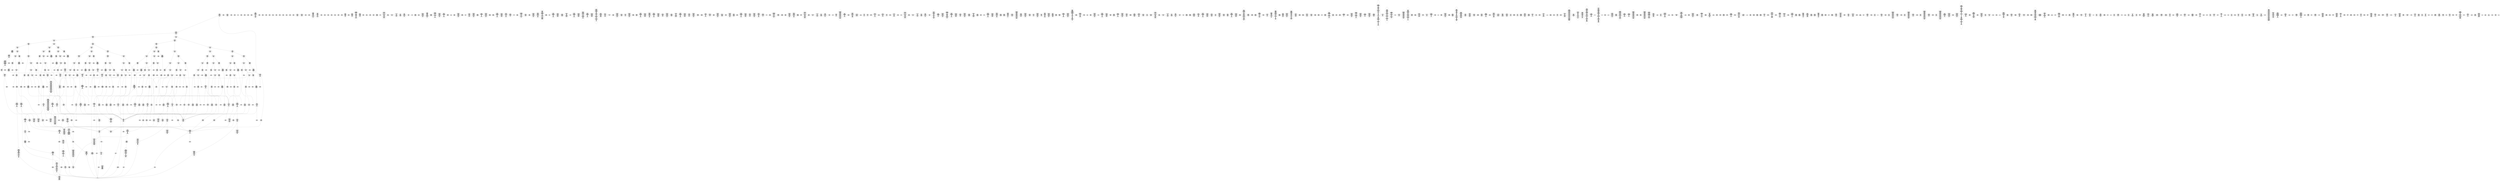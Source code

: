 /* Generated by GvGen v.1.0 (https://www.github.com/stricaud/gvgen) */

digraph G {
compound=true;
   node1 [label="[anywhere]"];
   node2 [label="# 0x0
PUSHX Data
PUSHX Data
MSTORE
PUSHX LogicData
CALLDATASIZE
LT
PUSHX Data
JUMPI
"];
   node3 [label="# 0xd
PUSHX Data
CALLDATALOAD
PUSHX BitData
SHR
PUSHX LogicData
GT
PUSHX Data
JUMPI
"];
   node4 [label="# 0x1e
PUSHX LogicData
GT
PUSHX Data
JUMPI
"];
   node5 [label="# 0x29
PUSHX LogicData
GT
PUSHX Data
JUMPI
"];
   node6 [label="# 0x34
PUSHX LogicData
GT
PUSHX Data
JUMPI
"];
   node7 [label="# 0x3f
PUSHX LogicData
EQ
PUSHX Data
JUMPI
"];
   node8 [label="# 0x4a
PUSHX LogicData
EQ
PUSHX Data
JUMPI
"];
   node9 [label="# 0x55
PUSHX LogicData
EQ
PUSHX Data
JUMPI
"];
   node10 [label="# 0x60
PUSHX LogicData
EQ
PUSHX Data
JUMPI
"];
   node11 [label="# 0x6b
PUSHX Data
REVERT
"];
   node12 [label="# 0x6f
JUMPDEST
PUSHX LogicData
EQ
PUSHX Data
JUMPI
"];
   node13 [label="# 0x7b
PUSHX LogicData
EQ
PUSHX Data
JUMPI
"];
   node14 [label="# 0x86
PUSHX LogicData
EQ
PUSHX Data
JUMPI
"];
   node15 [label="# 0x91
PUSHX LogicData
EQ
PUSHX Data
JUMPI
"];
   node16 [label="# 0x9c
PUSHX Data
REVERT
"];
   node17 [label="# 0xa0
JUMPDEST
PUSHX LogicData
GT
PUSHX Data
JUMPI
"];
   node18 [label="# 0xac
PUSHX LogicData
EQ
PUSHX Data
JUMPI
"];
   node19 [label="# 0xb7
PUSHX LogicData
EQ
PUSHX Data
JUMPI
"];
   node20 [label="# 0xc2
PUSHX LogicData
EQ
PUSHX Data
JUMPI
"];
   node21 [label="# 0xcd
PUSHX LogicData
EQ
PUSHX Data
JUMPI
"];
   node22 [label="# 0xd8
PUSHX Data
REVERT
"];
   node23 [label="# 0xdc
JUMPDEST
PUSHX LogicData
EQ
PUSHX Data
JUMPI
"];
   node24 [label="# 0xe8
PUSHX LogicData
EQ
PUSHX Data
JUMPI
"];
   node25 [label="# 0xf3
PUSHX LogicData
EQ
PUSHX Data
JUMPI
"];
   node26 [label="# 0xfe
PUSHX LogicData
EQ
PUSHX Data
JUMPI
"];
   node27 [label="# 0x109
PUSHX Data
REVERT
"];
   node28 [label="# 0x10d
JUMPDEST
PUSHX LogicData
GT
PUSHX Data
JUMPI
"];
   node29 [label="# 0x119
PUSHX LogicData
GT
PUSHX Data
JUMPI
"];
   node30 [label="# 0x124
PUSHX LogicData
EQ
PUSHX Data
JUMPI
"];
   node31 [label="# 0x12f
PUSHX LogicData
EQ
PUSHX Data
JUMPI
"];
   node32 [label="# 0x13a
PUSHX LogicData
EQ
PUSHX Data
JUMPI
"];
   node33 [label="# 0x145
PUSHX LogicData
EQ
PUSHX Data
JUMPI
"];
   node34 [label="# 0x150
PUSHX Data
REVERT
"];
   node35 [label="# 0x154
JUMPDEST
PUSHX LogicData
EQ
PUSHX Data
JUMPI
"];
   node36 [label="# 0x160
PUSHX LogicData
EQ
PUSHX Data
JUMPI
"];
   node37 [label="# 0x16b
PUSHX LogicData
EQ
PUSHX Data
JUMPI
"];
   node38 [label="# 0x176
PUSHX LogicData
EQ
PUSHX Data
JUMPI
"];
   node39 [label="# 0x181
PUSHX Data
REVERT
"];
   node40 [label="# 0x185
JUMPDEST
PUSHX LogicData
GT
PUSHX Data
JUMPI
"];
   node41 [label="# 0x191
PUSHX LogicData
EQ
PUSHX Data
JUMPI
"];
   node42 [label="# 0x19c
PUSHX LogicData
EQ
PUSHX Data
JUMPI
"];
   node43 [label="# 0x1a7
PUSHX LogicData
EQ
PUSHX Data
JUMPI
"];
   node44 [label="# 0x1b2
PUSHX LogicData
EQ
PUSHX Data
JUMPI
"];
   node45 [label="# 0x1bd
PUSHX Data
REVERT
"];
   node46 [label="# 0x1c1
JUMPDEST
PUSHX LogicData
EQ
PUSHX Data
JUMPI
"];
   node47 [label="# 0x1cd
PUSHX LogicData
EQ
PUSHX Data
JUMPI
"];
   node48 [label="# 0x1d8
PUSHX LogicData
EQ
PUSHX Data
JUMPI
"];
   node49 [label="# 0x1e3
PUSHX LogicData
EQ
PUSHX Data
JUMPI
"];
   node50 [label="# 0x1ee
PUSHX Data
REVERT
"];
   node51 [label="# 0x1f2
JUMPDEST
PUSHX LogicData
GT
PUSHX Data
JUMPI
"];
   node52 [label="# 0x1fe
PUSHX LogicData
GT
PUSHX Data
JUMPI
"];
   node53 [label="# 0x209
PUSHX LogicData
GT
PUSHX Data
JUMPI
"];
   node54 [label="# 0x214
PUSHX LogicData
EQ
PUSHX Data
JUMPI
"];
   node55 [label="# 0x21f
PUSHX LogicData
EQ
PUSHX Data
JUMPI
"];
   node56 [label="# 0x22a
PUSHX LogicData
EQ
PUSHX Data
JUMPI
"];
   node57 [label="# 0x235
PUSHX LogicData
EQ
PUSHX Data
JUMPI
"];
   node58 [label="# 0x240
PUSHX Data
REVERT
"];
   node59 [label="# 0x244
JUMPDEST
PUSHX LogicData
EQ
PUSHX Data
JUMPI
"];
   node60 [label="# 0x250
PUSHX LogicData
EQ
PUSHX Data
JUMPI
"];
   node61 [label="# 0x25b
PUSHX LogicData
EQ
PUSHX Data
JUMPI
"];
   node62 [label="# 0x266
PUSHX LogicData
EQ
PUSHX Data
JUMPI
"];
   node63 [label="# 0x271
PUSHX Data
REVERT
"];
   node64 [label="# 0x275
JUMPDEST
PUSHX LogicData
GT
PUSHX Data
JUMPI
"];
   node65 [label="# 0x281
PUSHX LogicData
EQ
PUSHX Data
JUMPI
"];
   node66 [label="# 0x28c
PUSHX LogicData
EQ
PUSHX Data
JUMPI
"];
   node67 [label="# 0x297
PUSHX LogicData
EQ
PUSHX Data
JUMPI
"];
   node68 [label="# 0x2a2
PUSHX LogicData
EQ
PUSHX Data
JUMPI
"];
   node69 [label="# 0x2ad
PUSHX Data
REVERT
"];
   node70 [label="# 0x2b1
JUMPDEST
PUSHX LogicData
EQ
PUSHX Data
JUMPI
"];
   node71 [label="# 0x2bd
PUSHX LogicData
EQ
PUSHX Data
JUMPI
"];
   node72 [label="# 0x2c8
PUSHX LogicData
EQ
PUSHX Data
JUMPI
"];
   node73 [label="# 0x2d3
PUSHX LogicData
EQ
PUSHX Data
JUMPI
"];
   node74 [label="# 0x2de
PUSHX Data
REVERT
"];
   node75 [label="# 0x2e2
JUMPDEST
PUSHX LogicData
GT
PUSHX Data
JUMPI
"];
   node76 [label="# 0x2ee
PUSHX LogicData
GT
PUSHX Data
JUMPI
"];
   node77 [label="# 0x2f9
PUSHX LogicData
EQ
PUSHX Data
JUMPI
"];
   node78 [label="# 0x304
PUSHX LogicData
EQ
PUSHX Data
JUMPI
"];
   node79 [label="# 0x30f
PUSHX LogicData
EQ
PUSHX Data
JUMPI
"];
   node80 [label="# 0x31a
PUSHX LogicData
EQ
PUSHX Data
JUMPI
"];
   node81 [label="# 0x325
PUSHX Data
REVERT
"];
   node82 [label="# 0x329
JUMPDEST
PUSHX LogicData
EQ
PUSHX Data
JUMPI
"];
   node83 [label="# 0x335
PUSHX LogicData
EQ
PUSHX Data
JUMPI
"];
   node84 [label="# 0x340
PUSHX LogicData
EQ
PUSHX Data
JUMPI
"];
   node85 [label="# 0x34b
PUSHX LogicData
EQ
PUSHX Data
JUMPI
"];
   node86 [label="# 0x356
PUSHX Data
REVERT
"];
   node87 [label="# 0x35a
JUMPDEST
PUSHX LogicData
GT
PUSHX Data
JUMPI
"];
   node88 [label="# 0x366
PUSHX LogicData
EQ
PUSHX Data
JUMPI
"];
   node89 [label="# 0x371
PUSHX LogicData
EQ
PUSHX Data
JUMPI
"];
   node90 [label="# 0x37c
PUSHX LogicData
EQ
PUSHX Data
JUMPI
"];
   node91 [label="# 0x387
PUSHX LogicData
EQ
PUSHX Data
JUMPI
"];
   node92 [label="# 0x392
PUSHX Data
REVERT
"];
   node93 [label="# 0x396
JUMPDEST
PUSHX LogicData
EQ
PUSHX Data
JUMPI
"];
   node94 [label="# 0x3a2
PUSHX LogicData
EQ
PUSHX Data
JUMPI
"];
   node95 [label="# 0x3ad
PUSHX LogicData
EQ
PUSHX Data
JUMPI
"];
   node96 [label="# 0x3b8
PUSHX LogicData
EQ
PUSHX Data
JUMPI
"];
   node97 [label="# 0x3c3
JUMPDEST
PUSHX Data
REVERT
"];
   node98 [label="# 0x3c8
JUMPDEST
CALLVALUE
ISZERO
PUSHX Data
JUMPI
"];
   node99 [label="# 0x3d0
PUSHX Data
REVERT
"];
   node100 [label="# 0x3d4
JUMPDEST
PUSHX Data
PUSHX Data
CALLDATASIZE
PUSHX Data
PUSHX Data
JUMP
"];
   node101 [label="# 0x3e3
JUMPDEST
PUSHX Data
JUMP
"];
   node102 [label="# 0x3e8
JUMPDEST
PUSHX MemData
MLOAD
ISZERO
ISZERO
MSTORE
PUSHX ArithData
ADD
"];
   node103 [label="# 0x3f4
JUMPDEST
PUSHX MemData
MLOAD
SUB
RETURN
"];
   node104 [label="# 0x3fd
JUMPDEST
CALLVALUE
ISZERO
PUSHX Data
JUMPI
"];
   node105 [label="# 0x405
PUSHX Data
REVERT
"];
   node106 [label="# 0x409
JUMPDEST
PUSHX StorData
SLOAD
PUSHX Data
PUSHX BitData
AND
JUMP
"];
   node107 [label="# 0x417
JUMPDEST
CALLVALUE
ISZERO
PUSHX Data
JUMPI
"];
   node108 [label="# 0x41f
PUSHX Data
REVERT
"];
   node109 [label="# 0x423
JUMPDEST
PUSHX Data
PUSHX Data
JUMP
"];
   node110 [label="# 0x42c
JUMPDEST
PUSHX MemData
MLOAD
PUSHX Data
PUSHX Data
JUMP
"];
   node111 [label="# 0x439
JUMPDEST
CALLVALUE
ISZERO
PUSHX Data
JUMPI
"];
   node112 [label="# 0x441
PUSHX Data
REVERT
"];
   node113 [label="# 0x445
JUMPDEST
PUSHX Data
PUSHX Data
CALLDATASIZE
PUSHX Data
PUSHX Data
JUMP
"];
   node114 [label="# 0x454
JUMPDEST
PUSHX Data
JUMP
"];
   node115 [label="# 0x459
JUMPDEST
PUSHX MemData
MLOAD
PUSHX ArithData
PUSHX BitData
PUSHX BitData
SHL
SUB
AND
MSTORE
PUSHX ArithData
ADD
PUSHX Data
JUMP
"];
   node116 [label="# 0x471
JUMPDEST
CALLVALUE
ISZERO
PUSHX Data
JUMPI
"];
   node117 [label="# 0x479
PUSHX Data
REVERT
"];
   node118 [label="# 0x47d
JUMPDEST
PUSHX Data
PUSHX Data
CALLDATASIZE
PUSHX Data
PUSHX Data
JUMP
"];
   node119 [label="# 0x48c
JUMPDEST
PUSHX Data
JUMP
"];
   node120 [label="# 0x491
JUMPDEST
STOP
"];
   node121 [label="# 0x493
JUMPDEST
CALLVALUE
ISZERO
PUSHX Data
JUMPI
"];
   node122 [label="# 0x49b
PUSHX Data
REVERT
"];
   node123 [label="# 0x49f
JUMPDEST
PUSHX Data
PUSHX StorData
SLOAD
JUMP
"];
   node124 [label="# 0x4a9
JUMPDEST
PUSHX MemData
MLOAD
MSTORE
PUSHX ArithData
ADD
PUSHX Data
JUMP
"];
   node125 [label="# 0x4b7
JUMPDEST
CALLVALUE
ISZERO
PUSHX Data
JUMPI
"];
   node126 [label="# 0x4bf
PUSHX Data
REVERT
"];
   node127 [label="# 0x4c3
JUMPDEST
PUSHX Data
PUSHX Data
CALLDATASIZE
PUSHX Data
PUSHX Data
JUMP
"];
   node128 [label="# 0x4d2
JUMPDEST
PUSHX Data
JUMP
"];
   node129 [label="# 0x4d7
JUMPDEST
CALLVALUE
ISZERO
PUSHX Data
JUMPI
"];
   node130 [label="# 0x4df
PUSHX Data
REVERT
"];
   node131 [label="# 0x4e3
JUMPDEST
PUSHX StorData
SLOAD
PUSHX StorData
SLOAD
SUB
PUSHX Data
JUMP
"];
   node132 [label="# 0x4f0
JUMPDEST
CALLVALUE
ISZERO
PUSHX Data
JUMPI
"];
   node133 [label="# 0x4f8
PUSHX Data
REVERT
"];
   node134 [label="# 0x4fc
JUMPDEST
PUSHX StorData
SLOAD
PUSHX Data
PUSHX ArithData
PUSHX BitData
PUSHX BitData
SHL
SUB
AND
JUMP
"];
   node135 [label="# 0x510
JUMPDEST
CALLVALUE
ISZERO
PUSHX Data
JUMPI
"];
   node136 [label="# 0x518
PUSHX Data
REVERT
"];
   node137 [label="# 0x51c
JUMPDEST
PUSHX Data
PUSHX Data
CALLDATASIZE
PUSHX Data
PUSHX Data
JUMP
"];
   node138 [label="# 0x52b
JUMPDEST
PUSHX Data
JUMP
"];
   node139 [label="# 0x530
JUMPDEST
CALLVALUE
ISZERO
PUSHX Data
JUMPI
"];
   node140 [label="# 0x538
PUSHX Data
REVERT
"];
   node141 [label="# 0x53c
JUMPDEST
PUSHX Data
PUSHX Data
JUMP
"];
   node142 [label="# 0x545
JUMPDEST
CALLVALUE
ISZERO
PUSHX Data
JUMPI
"];
   node143 [label="# 0x54d
PUSHX Data
REVERT
"];
   node144 [label="# 0x551
JUMPDEST
PUSHX Data
PUSHX Data
CALLDATASIZE
PUSHX Data
PUSHX Data
JUMP
"];
   node145 [label="# 0x560
JUMPDEST
PUSHX Data
JUMP
"];
   node146 [label="# 0x565
JUMPDEST
CALLVALUE
ISZERO
PUSHX Data
JUMPI
"];
   node147 [label="# 0x56d
PUSHX Data
REVERT
"];
   node148 [label="# 0x571
JUMPDEST
PUSHX Data
PUSHX Data
CALLDATASIZE
PUSHX Data
PUSHX Data
JUMP
"];
   node149 [label="# 0x580
JUMPDEST
PUSHX Data
JUMP
"];
   node150 [label="# 0x585
JUMPDEST
PUSHX Data
MLOAD
PUSHX ArithData
PUSHX BitData
PUSHX BitData
SHL
SUB
AND
MSTORE
PUSHX ArithData
ADD
MSTORE
ADD
PUSHX Data
JUMP
"];
   node151 [label="# 0x5a4
JUMPDEST
CALLVALUE
ISZERO
PUSHX Data
JUMPI
"];
   node152 [label="# 0x5ac
PUSHX Data
REVERT
"];
   node153 [label="# 0x5b0
JUMPDEST
PUSHX Data
PUSHX Data
CALLDATASIZE
PUSHX Data
PUSHX Data
JUMP
"];
   node154 [label="# 0x5bf
JUMPDEST
PUSHX Data
JUMP
"];
   node155 [label="# 0x5c4
JUMPDEST
CALLVALUE
ISZERO
PUSHX Data
JUMPI
"];
   node156 [label="# 0x5cc
PUSHX Data
REVERT
"];
   node157 [label="# 0x5d0
JUMPDEST
PUSHX Data
PUSHX Data
CALLDATASIZE
PUSHX Data
PUSHX Data
JUMP
"];
   node158 [label="# 0x5df
JUMPDEST
PUSHX Data
JUMP
"];
   node159 [label="# 0x5e4
JUMPDEST
CALLVALUE
ISZERO
PUSHX Data
JUMPI
"];
   node160 [label="# 0x5ec
PUSHX Data
REVERT
"];
   node161 [label="# 0x5f0
JUMPDEST
PUSHX Data
PUSHX Data
CALLDATASIZE
PUSHX Data
PUSHX Data
JUMP
"];
   node162 [label="# 0x5ff
JUMPDEST
PUSHX Data
JUMP
"];
   node163 [label="# 0x604
JUMPDEST
CALLVALUE
ISZERO
PUSHX Data
JUMPI
"];
   node164 [label="# 0x60c
PUSHX Data
REVERT
"];
   node165 [label="# 0x610
JUMPDEST
PUSHX Data
PUSHX Data
JUMP
"];
   node166 [label="# 0x619
JUMPDEST
CALLVALUE
ISZERO
PUSHX Data
JUMPI
"];
   node167 [label="# 0x621
PUSHX Data
REVERT
"];
   node168 [label="# 0x625
JUMPDEST
PUSHX StorData
SLOAD
PUSHX Data
PUSHX BitData
AND
JUMP
"];
   node169 [label="# 0x633
JUMPDEST
CALLVALUE
ISZERO
PUSHX Data
JUMPI
"];
   node170 [label="# 0x63b
PUSHX Data
REVERT
"];
   node171 [label="# 0x63f
JUMPDEST
PUSHX Data
PUSHX Data
CALLDATASIZE
PUSHX Data
PUSHX Data
JUMP
"];
   node172 [label="# 0x64e
JUMPDEST
PUSHX Data
JUMP
"];
   node173 [label="# 0x653
JUMPDEST
CALLVALUE
ISZERO
PUSHX Data
JUMPI
"];
   node174 [label="# 0x65b
PUSHX Data
REVERT
"];
   node175 [label="# 0x65f
JUMPDEST
PUSHX Data
PUSHX StorData
SLOAD
JUMP
"];
   node176 [label="# 0x669
JUMPDEST
PUSHX Data
PUSHX Data
CALLDATASIZE
PUSHX Data
PUSHX Data
JUMP
"];
   node177 [label="# 0x677
JUMPDEST
PUSHX Data
JUMP
"];
   node178 [label="# 0x67c
JUMPDEST
CALLVALUE
ISZERO
PUSHX Data
JUMPI
"];
   node179 [label="# 0x684
PUSHX Data
REVERT
"];
   node180 [label="# 0x688
JUMPDEST
PUSHX Data
PUSHX Data
CALLDATASIZE
PUSHX Data
PUSHX Data
JUMP
"];
   node181 [label="# 0x697
JUMPDEST
PUSHX Data
JUMP
"];
   node182 [label="# 0x69c
JUMPDEST
CALLVALUE
ISZERO
PUSHX Data
JUMPI
"];
   node183 [label="# 0x6a4
PUSHX Data
REVERT
"];
   node184 [label="# 0x6a8
JUMPDEST
PUSHX Data
PUSHX Data
CALLDATASIZE
PUSHX Data
PUSHX Data
JUMP
"];
   node185 [label="# 0x6b7
JUMPDEST
PUSHX Data
JUMP
"];
   node186 [label="# 0x6bc
JUMPDEST
CALLVALUE
ISZERO
PUSHX Data
JUMPI
"];
   node187 [label="# 0x6c4
PUSHX Data
REVERT
"];
   node188 [label="# 0x6c8
JUMPDEST
PUSHX Data
PUSHX Data
JUMP
"];
   node189 [label="# 0x6d1
JUMPDEST
CALLVALUE
ISZERO
PUSHX Data
JUMPI
"];
   node190 [label="# 0x6d9
PUSHX Data
REVERT
"];
   node191 [label="# 0x6dd
JUMPDEST
PUSHX Data
PUSHX Data
CALLDATASIZE
PUSHX Data
PUSHX Data
JUMP
"];
   node192 [label="# 0x6ec
JUMPDEST
PUSHX Data
JUMP
"];
   node193 [label="# 0x6f1
JUMPDEST
CALLVALUE
ISZERO
PUSHX Data
JUMPI
"];
   node194 [label="# 0x6f9
PUSHX Data
REVERT
"];
   node195 [label="# 0x6fd
JUMPDEST
PUSHX Data
PUSHX Data
CALLDATASIZE
PUSHX Data
PUSHX Data
JUMP
"];
   node196 [label="# 0x70c
JUMPDEST
PUSHX Data
JUMP
"];
   node197 [label="# 0x711
JUMPDEST
CALLVALUE
ISZERO
PUSHX Data
JUMPI
"];
   node198 [label="# 0x719
PUSHX Data
REVERT
"];
   node199 [label="# 0x71d
JUMPDEST
PUSHX StorData
SLOAD
PUSHX Data
PUSHX Data
DIV
PUSHX BitData
AND
JUMP
"];
   node200 [label="# 0x730
JUMPDEST
CALLVALUE
ISZERO
PUSHX Data
JUMPI
"];
   node201 [label="# 0x738
PUSHX Data
REVERT
"];
   node202 [label="# 0x73c
JUMPDEST
PUSHX StorData
SLOAD
PUSHX Data
PUSHX Data
DIV
PUSHX BitData
AND
JUMP
"];
   node203 [label="# 0x74f
JUMPDEST
CALLVALUE
ISZERO
PUSHX Data
JUMPI
"];
   node204 [label="# 0x757
PUSHX Data
REVERT
"];
   node205 [label="# 0x75b
JUMPDEST
PUSHX Data
PUSHX Data
CALLDATASIZE
PUSHX Data
PUSHX Data
JUMP
"];
   node206 [label="# 0x76a
JUMPDEST
PUSHX Data
JUMP
"];
   node207 [label="# 0x76f
JUMPDEST
CALLVALUE
ISZERO
PUSHX Data
JUMPI
"];
   node208 [label="# 0x777
PUSHX Data
REVERT
"];
   node209 [label="# 0x77b
JUMPDEST
PUSHX Data
PUSHX Data
JUMP
"];
   node210 [label="# 0x784
JUMPDEST
CALLVALUE
ISZERO
PUSHX Data
JUMPI
"];
   node211 [label="# 0x78c
PUSHX Data
REVERT
"];
   node212 [label="# 0x790
JUMPDEST
PUSHX Data
PUSHX Data
CALLDATASIZE
PUSHX Data
PUSHX Data
JUMP
"];
   node213 [label="# 0x79f
JUMPDEST
PUSHX Data
JUMP
"];
   node214 [label="# 0x7a4
JUMPDEST
PUSHX MemData
MLOAD
PUSHX Data
PUSHX Data
JUMP
"];
   node215 [label="# 0x7b1
JUMPDEST
CALLVALUE
ISZERO
PUSHX Data
JUMPI
"];
   node216 [label="# 0x7b9
PUSHX Data
REVERT
"];
   node217 [label="# 0x7bd
JUMPDEST
PUSHX Data
PUSHX Data
JUMP
"];
   node218 [label="# 0x7c6
JUMPDEST
PUSHX MemData
MLOAD
PUSHX Data
PUSHX Data
JUMP
"];
   node219 [label="# 0x7d3
JUMPDEST
CALLVALUE
ISZERO
PUSHX Data
JUMPI
"];
   node220 [label="# 0x7db
PUSHX Data
REVERT
"];
   node221 [label="# 0x7df
JUMPDEST
PUSHX Data
PUSHX Data
CALLDATASIZE
PUSHX Data
PUSHX Data
JUMP
"];
   node222 [label="# 0x7ee
JUMPDEST
PUSHX Data
JUMP
"];
   node223 [label="# 0x7f3
JUMPDEST
CALLVALUE
ISZERO
PUSHX Data
JUMPI
"];
   node224 [label="# 0x7fb
PUSHX Data
REVERT
"];
   node225 [label="# 0x7ff
JUMPDEST
PUSHX Data
PUSHX Data
JUMP
"];
   node226 [label="# 0x808
JUMPDEST
CALLVALUE
ISZERO
PUSHX Data
JUMPI
"];
   node227 [label="# 0x810
PUSHX Data
REVERT
"];
   node228 [label="# 0x814
JUMPDEST
PUSHX Data
PUSHX Data
CALLDATASIZE
PUSHX Data
PUSHX Data
JUMP
"];
   node229 [label="# 0x823
JUMPDEST
PUSHX Data
JUMP
"];
   node230 [label="# 0x828
JUMPDEST
CALLVALUE
ISZERO
PUSHX Data
JUMPI
"];
   node231 [label="# 0x830
PUSHX Data
REVERT
"];
   node232 [label="# 0x834
JUMPDEST
PUSHX Data
PUSHX Data
JUMP
"];
   node233 [label="# 0x83d
JUMPDEST
CALLVALUE
ISZERO
PUSHX Data
JUMPI
"];
   node234 [label="# 0x845
PUSHX Data
REVERT
"];
   node235 [label="# 0x849
JUMPDEST
PUSHX Data
PUSHX Data
CALLDATASIZE
PUSHX Data
PUSHX Data
JUMP
"];
   node236 [label="# 0x858
JUMPDEST
PUSHX Data
PUSHX Data
MSTORE
PUSHX Data
MSTORE
PUSHX Data
SHA3
SLOAD
PUSHX ArithData
ADD
SLOAD
PUSHX ArithData
ADD
SLOAD
JUMP
"];
   node237 [label="# 0x879
JUMPDEST
PUSHX Data
MLOAD
MSTORE
PUSHX ArithData
ADD
MSTORE
ADD
MSTORE
PUSHX ArithData
ADD
PUSHX Data
JUMP
"];
   node238 [label="# 0x894
JUMPDEST
CALLVALUE
ISZERO
PUSHX Data
JUMPI
"];
   node239 [label="# 0x89c
PUSHX Data
REVERT
"];
   node240 [label="# 0x8a0
JUMPDEST
PUSHX Data
PUSHX Data
JUMP
"];
   node241 [label="# 0x8a9
JUMPDEST
CALLVALUE
ISZERO
PUSHX Data
JUMPI
"];
   node242 [label="# 0x8b1
PUSHX Data
REVERT
"];
   node243 [label="# 0x8b5
JUMPDEST
PUSHX Data
PUSHX Data
CALLDATASIZE
PUSHX Data
PUSHX Data
JUMP
"];
   node244 [label="# 0x8c4
JUMPDEST
PUSHX Data
JUMP
"];
   node245 [label="# 0x8c9
JUMPDEST
CALLVALUE
ISZERO
PUSHX Data
JUMPI
"];
   node246 [label="# 0x8d1
PUSHX Data
REVERT
"];
   node247 [label="# 0x8d5
JUMPDEST
PUSHX StorData
SLOAD
PUSHX ArithData
PUSHX BitData
PUSHX BitData
SHL
SUB
AND
PUSHX Data
JUMP
"];
   node248 [label="# 0x8e7
JUMPDEST
CALLVALUE
ISZERO
PUSHX Data
JUMPI
"];
   node249 [label="# 0x8ef
PUSHX Data
REVERT
"];
   node250 [label="# 0x8f3
JUMPDEST
PUSHX Data
PUSHX StorData
SLOAD
JUMP
"];
   node251 [label="# 0x8fd
JUMPDEST
CALLVALUE
ISZERO
PUSHX Data
JUMPI
"];
   node252 [label="# 0x905
PUSHX Data
REVERT
"];
   node253 [label="# 0x909
JUMPDEST
PUSHX Data
PUSHX Data
CALLDATASIZE
PUSHX Data
PUSHX Data
JUMP
"];
   node254 [label="# 0x918
JUMPDEST
PUSHX Data
JUMP
"];
   node255 [label="# 0x91d
JUMPDEST
CALLVALUE
ISZERO
PUSHX Data
JUMPI
"];
   node256 [label="# 0x925
PUSHX Data
REVERT
"];
   node257 [label="# 0x929
JUMPDEST
PUSHX Data
PUSHX Data
JUMP
"];
   node258 [label="# 0x932
JUMPDEST
CALLVALUE
ISZERO
PUSHX Data
JUMPI
"];
   node259 [label="# 0x93a
PUSHX Data
REVERT
"];
   node260 [label="# 0x93e
JUMPDEST
PUSHX Data
PUSHX StorData
SLOAD
JUMP
"];
   node261 [label="# 0x948
JUMPDEST
CALLVALUE
ISZERO
PUSHX Data
JUMPI
"];
   node262 [label="# 0x950
PUSHX Data
REVERT
"];
   node263 [label="# 0x954
JUMPDEST
PUSHX Data
PUSHX Data
JUMP
"];
   node264 [label="# 0x95d
JUMPDEST
CALLVALUE
ISZERO
PUSHX Data
JUMPI
"];
   node265 [label="# 0x965
PUSHX Data
REVERT
"];
   node266 [label="# 0x969
JUMPDEST
PUSHX Data
PUSHX Data
CALLDATASIZE
PUSHX Data
PUSHX Data
JUMP
"];
   node267 [label="# 0x978
JUMPDEST
PUSHX Data
JUMP
"];
   node268 [label="# 0x97d
JUMPDEST
CALLVALUE
ISZERO
PUSHX Data
JUMPI
"];
   node269 [label="# 0x985
PUSHX Data
REVERT
"];
   node270 [label="# 0x989
JUMPDEST
PUSHX Data
PUSHX StorData
SLOAD
JUMP
"];
   node271 [label="# 0x993
JUMPDEST
PUSHX Data
PUSHX Data
CALLDATASIZE
PUSHX Data
PUSHX Data
JUMP
"];
   node272 [label="# 0x9a1
JUMPDEST
PUSHX Data
JUMP
"];
   node273 [label="# 0x9a6
JUMPDEST
CALLVALUE
ISZERO
PUSHX Data
JUMPI
"];
   node274 [label="# 0x9ae
PUSHX Data
REVERT
"];
   node275 [label="# 0x9b2
JUMPDEST
PUSHX Data
PUSHX Data
CALLDATASIZE
PUSHX Data
PUSHX Data
JUMP
"];
   node276 [label="# 0x9c1
JUMPDEST
PUSHX Data
JUMP
"];
   node277 [label="# 0x9c6
JUMPDEST
CALLVALUE
ISZERO
PUSHX Data
JUMPI
"];
   node278 [label="# 0x9ce
PUSHX Data
REVERT
"];
   node279 [label="# 0x9d2
JUMPDEST
PUSHX StorData
SLOAD
PUSHX Data
JUMP
"];
   node280 [label="# 0x9db
JUMPDEST
CALLVALUE
ISZERO
PUSHX Data
JUMPI
"];
   node281 [label="# 0x9e3
PUSHX Data
REVERT
"];
   node282 [label="# 0x9e7
JUMPDEST
PUSHX Data
PUSHX Data
CALLDATASIZE
PUSHX Data
PUSHX Data
JUMP
"];
   node283 [label="# 0x9f6
JUMPDEST
PUSHX Data
JUMP
"];
   node284 [label="# 0x9fb
JUMPDEST
CALLVALUE
ISZERO
PUSHX Data
JUMPI
"];
   node285 [label="# 0xa03
PUSHX Data
REVERT
"];
   node286 [label="# 0xa07
JUMPDEST
PUSHX Data
PUSHX Data
CALLDATASIZE
PUSHX Data
PUSHX Data
JUMP
"];
   node287 [label="# 0xa16
JUMPDEST
PUSHX Data
JUMP
"];
   node288 [label="# 0xa1b
JUMPDEST
CALLVALUE
ISZERO
PUSHX Data
JUMPI
"];
   node289 [label="# 0xa23
PUSHX Data
REVERT
"];
   node290 [label="# 0xa27
JUMPDEST
PUSHX Data
PUSHX Data
CALLDATASIZE
PUSHX Data
PUSHX Data
JUMP
"];
   node291 [label="# 0xa36
JUMPDEST
PUSHX Data
PUSHX Data
MSTORE
PUSHX Data
MSTORE
PUSHX Data
SHA3
SLOAD
JUMP
"];
   node292 [label="# 0xa48
JUMPDEST
CALLVALUE
ISZERO
PUSHX Data
JUMPI
"];
   node293 [label="# 0xa50
PUSHX Data
REVERT
"];
   node294 [label="# 0xa54
JUMPDEST
PUSHX Data
PUSHX Data
CALLDATASIZE
PUSHX Data
PUSHX Data
JUMP
"];
   node295 [label="# 0xa63
JUMPDEST
PUSHX Data
JUMP
"];
   node296 [label="# 0xa68
JUMPDEST
CALLVALUE
ISZERO
PUSHX Data
JUMPI
"];
   node297 [label="# 0xa70
PUSHX Data
REVERT
"];
   node298 [label="# 0xa74
JUMPDEST
PUSHX Data
PUSHX Data
JUMP
"];
   node299 [label="# 0xa7d
JUMPDEST
CALLVALUE
ISZERO
PUSHX Data
JUMPI
"];
   node300 [label="# 0xa85
PUSHX Data
REVERT
"];
   node301 [label="# 0xa89
JUMPDEST
PUSHX Data
PUSHX Data
CALLDATASIZE
PUSHX Data
PUSHX Data
JUMP
"];
   node302 [label="# 0xa98
JUMPDEST
PUSHX Data
PUSHX Data
MSTORE
PUSHX Data
MSTORE
PUSHX Data
SHA3
SLOAD
JUMP
"];
   node303 [label="# 0xaaa
JUMPDEST
CALLVALUE
ISZERO
PUSHX Data
JUMPI
"];
   node304 [label="# 0xab2
PUSHX Data
REVERT
"];
   node305 [label="# 0xab6
JUMPDEST
PUSHX Data
PUSHX StorData
SLOAD
JUMP
"];
   node306 [label="# 0xac0
JUMPDEST
CALLVALUE
ISZERO
PUSHX Data
JUMPI
"];
   node307 [label="# 0xac8
PUSHX Data
REVERT
"];
   node308 [label="# 0xacc
JUMPDEST
PUSHX Data
PUSHX Data
CALLDATASIZE
PUSHX Data
PUSHX Data
JUMP
"];
   node309 [label="# 0xadb
JUMPDEST
PUSHX ArithData
PUSHX BitData
PUSHX BitData
SHL
SUB
AND
PUSHX Data
MSTORE
PUSHX Data
PUSHX Data
MSTORE
PUSHX Data
SHA3
AND
MSTORE
MSTORE
SHA3
SLOAD
PUSHX BitData
AND
JUMP
"];
   node310 [label="# 0xb09
JUMPDEST
CALLVALUE
ISZERO
PUSHX Data
JUMPI
"];
   node311 [label="# 0xb11
PUSHX Data
REVERT
"];
   node312 [label="# 0xb15
JUMPDEST
PUSHX Data
PUSHX Data
CALLDATASIZE
PUSHX Data
PUSHX Data
JUMP
"];
   node313 [label="# 0xb24
JUMPDEST
PUSHX Data
PUSHX Data
MSTORE
PUSHX Data
MSTORE
PUSHX Data
SHA3
SLOAD
JUMP
"];
   node314 [label="# 0xb36
JUMPDEST
CALLVALUE
ISZERO
PUSHX Data
JUMPI
"];
   node315 [label="# 0xb3e
PUSHX Data
REVERT
"];
   node316 [label="# 0xb42
JUMPDEST
PUSHX Data
PUSHX Data
CALLDATASIZE
PUSHX Data
PUSHX Data
JUMP
"];
   node317 [label="# 0xb51
JUMPDEST
PUSHX Data
JUMP
"];
   node318 [label="# 0xb56
JUMPDEST
CALLVALUE
ISZERO
PUSHX Data
JUMPI
"];
   node319 [label="# 0xb5e
PUSHX Data
REVERT
"];
   node320 [label="# 0xb62
JUMPDEST
PUSHX Data
PUSHX Data
CALLDATASIZE
PUSHX Data
PUSHX Data
JUMP
"];
   node321 [label="# 0xb71
JUMPDEST
PUSHX Data
JUMP
"];
   node322 [label="# 0xb76
JUMPDEST
CALLVALUE
ISZERO
PUSHX Data
JUMPI
"];
   node323 [label="# 0xb7e
PUSHX Data
REVERT
"];
   node324 [label="# 0xb82
JUMPDEST
PUSHX StorData
SLOAD
PUSHX Data
JUMP
"];
   node325 [label="# 0xb8b
JUMPDEST
CALLVALUE
ISZERO
PUSHX Data
JUMPI
"];
   node326 [label="# 0xb93
PUSHX Data
REVERT
"];
   node327 [label="# 0xb97
JUMPDEST
PUSHX Data
PUSHX Data
CALLDATASIZE
PUSHX Data
PUSHX Data
JUMP
"];
   node328 [label="# 0xba6
JUMPDEST
PUSHX Data
JUMP
"];
   node329 [label="# 0xbab
JUMPDEST
CALLVALUE
ISZERO
PUSHX Data
JUMPI
"];
   node330 [label="# 0xbb3
PUSHX Data
REVERT
"];
   node331 [label="# 0xbb7
JUMPDEST
PUSHX Data
PUSHX Data
CALLDATASIZE
PUSHX Data
PUSHX Data
JUMP
"];
   node332 [label="# 0xbc6
JUMPDEST
PUSHX Data
JUMP
"];
   node333 [label="# 0xbcb
JUMPDEST
PUSHX Data
PUSHX Data
PUSHX Data
JUMP
"];
   node334 [label="# 0xbd6
JUMPDEST
JUMP
"];
   node335 [label="# 0xbdc
JUMPDEST
PUSHX Data
PUSHX StorData
SLOAD
PUSHX Data
PUSHX Data
JUMP
"];
   node336 [label="# 0xbeb
JUMPDEST
PUSHX ArithData
ADD
PUSHX ArithData
DIV
MUL
PUSHX ArithData
ADD
PUSHX MemData
MLOAD
ADD
PUSHX Data
MSTORE
MSTORE
PUSHX ArithData
ADD
SLOAD
PUSHX Data
PUSHX Data
JUMP
"];
   node337 [label="# 0xc17
JUMPDEST
ISZERO
PUSHX Data
JUMPI
"];
   node338 [label="# 0xc1e
PUSHX LogicData
LT
PUSHX Data
JUMPI
"];
   node339 [label="# 0xc26
PUSHX ArithData
SLOAD
DIV
MUL
MSTORE
PUSHX ArithData
ADD
PUSHX Data
JUMP
"];
   node340 [label="# 0xc39
JUMPDEST
ADD
PUSHX Data
MSTORE
PUSHX Data
PUSHX Data
SHA3
"];
   node341 [label="# 0xc47
JUMPDEST
SLOAD
MSTORE
PUSHX ArithData
ADD
PUSHX ArithData
ADD
GT
PUSHX Data
JUMPI
"];
   node342 [label="# 0xc5b
SUB
PUSHX BitData
AND
ADD
"];
   node343 [label="# 0xc64
JUMPDEST
JUMP
"];
   node344 [label="# 0xc6e
JUMPDEST
PUSHX Data
PUSHX Data
PUSHX Data
JUMP
"];
   node345 [label="# 0xc79
JUMPDEST
PUSHX Data
JUMPI
"];
   node346 [label="# 0xc7e
PUSHX MemData
MLOAD
PUSHX BitData
PUSHX BitData
SHL
MSTORE
PUSHX ArithData
ADD
PUSHX MemData
MLOAD
SUB
REVERT
"];
   node347 [label="# 0xc96
JUMPDEST
PUSHX Data
MSTORE
PUSHX Data
PUSHX Data
MSTORE
PUSHX Data
SHA3
SLOAD
PUSHX ArithData
PUSHX BitData
PUSHX BitData
SHL
SUB
AND
JUMP
"];
   node348 [label="# 0xcb2
JUMPDEST
PUSHX Data
PUSHX Data
PUSHX Data
JUMP
"];
   node349 [label="# 0xcbd
JUMPDEST
PUSHX ArithData
PUSHX BitData
PUSHX BitData
SHL
SUB
AND
PUSHX ArithData
PUSHX BitData
PUSHX BitData
SHL
SUB
AND
EQ
ISZERO
PUSHX Data
JUMPI
"];
   node350 [label="# 0xcda
PUSHX MemData
MLOAD
PUSHX BitData
PUSHX BitData
SHL
MSTORE
PUSHX ArithData
ADD
PUSHX MemData
MLOAD
SUB
REVERT
"];
   node351 [label="# 0xcf2
JUMPDEST
CALLER
PUSHX ArithData
PUSHX BitData
PUSHX BitData
SHL
SUB
AND
EQ
ISZERO
PUSHX Data
JUMPI
"];
   node352 [label="# 0xd06
PUSHX Data
CALLER
PUSHX Data
JUMP
"];
   node353 [label="# 0xd10
JUMPDEST
ISZERO
"];
   node354 [label="# 0xd12
JUMPDEST
ISZERO
PUSHX Data
JUMPI
"];
   node355 [label="# 0xd18
PUSHX MemData
MLOAD
PUSHX BitData
PUSHX BitData
SHL
MSTORE
PUSHX ArithData
ADD
PUSHX MemData
MLOAD
SUB
REVERT
"];
   node356 [label="# 0xd30
JUMPDEST
PUSHX Data
PUSHX Data
JUMP
"];
   node357 [label="# 0xd3b
JUMPDEST
JUMP
"];
   node358 [label="# 0xd40
JUMPDEST
PUSHX StorData
SLOAD
PUSHX Data
PUSHX Data
DIV
PUSHX BitData
AND
PUSHX Data
JUMPI
"];
   node359 [label="# 0xd53
PUSHX MemData
MLOAD
PUSHX BitData
PUSHX BitData
SHL
MSTORE
PUSHX ArithData
ADD
PUSHX MemData
MLOAD
SUB
REVERT
"];
   node360 [label="# 0xd6b
JUMPDEST
PUSHX Data
PUSHX Data
PUSHX Data
JUMP
"];
   node361 [label="# 0xd76
JUMPDEST
PUSHX ArithData
PUSHX BitData
PUSHX BitData
SHL
SUB
AND
EQ
ISZERO
PUSHX Data
JUMPI
"];
   node362 [label="# 0xd86
PUSHX MemData
MLOAD
PUSHX BitData
PUSHX BitData
SHL
MSTORE
PUSHX ArithData
ADD
PUSHX MemData
MLOAD
SUB
REVERT
"];
   node363 [label="# 0xd9e
JUMPDEST
PUSHX Data
PUSHX Data
JUMP
"];
   node364 [label="# 0xda7
JUMPDEST
PUSHX Data
PUSHX Data
JUMP
"];
   node365 [label="# 0xdb2
JUMPDEST
PUSHX StorData
SLOAD
PUSHX ArithData
PUSHX BitData
PUSHX BitData
SHL
SUB
AND
CALLER
EQ
PUSHX Data
JUMPI
"];
   node366 [label="# 0xdc5
PUSHX MemData
MLOAD
PUSHX BitData
PUSHX BitData
SHL
MSTORE
PUSHX ArithData
ADD
PUSHX Data
PUSHX Data
JUMP
"];
   node367 [label="# 0xddc
JUMPDEST
PUSHX MemData
MLOAD
SUB
REVERT
"];
   node368 [label="# 0xde5
JUMPDEST
PUSHX MemData
MLOAD
SELFBALANCE
PUSHX Data
CALLER
GAS
CALL
RETURNDATASIZE
PUSHX LogicData
EQ
PUSHX Data
JUMPI
"];
   node369 [label="# 0xe08
PUSHX MemData
MLOAD
PUSHX BitData
NOT
PUSHX ArithData
RETURNDATASIZE
ADD
AND
ADD
PUSHX Data
MSTORE
RETURNDATASIZE
MSTORE
RETURNDATASIZE
PUSHX Data
PUSHX ArithData
ADD
RETURNDATACOPY
PUSHX Data
JUMP
"];
   node370 [label="# 0xe29
JUMPDEST
PUSHX Data
"];
   node371 [label="# 0xe2e
JUMPDEST
PUSHX Data
JUMPI
"];
   node372 [label="# 0xe38
PUSHX MemData
MLOAD
PUSHX BitData
PUSHX BitData
SHL
MSTORE
PUSHX Data
PUSHX ArithData
ADD
MSTORE
PUSHX Data
PUSHX ArithData
ADD
MSTORE
PUSHX BitData
PUSHX BitData
SHL
PUSHX ArithData
ADD
MSTORE
PUSHX ArithData
ADD
PUSHX Data
JUMP
"];
   node373 [label="# 0xe68
JUMPDEST
PUSHX MemData
MLOAD
MSTORE
PUSHX Data
PUSHX ArithData
ADD
PUSHX MemData
MLOAD
SUB
LOGX
JUMP
"];
   node374 [label="# 0xe9f
JUMPDEST
PUSHX StorData
SLOAD
PUSHX ArithData
PUSHX BitData
PUSHX BitData
SHL
SUB
AND
CALLER
EQ
PUSHX Data
JUMPI
"];
   node375 [label="# 0xeb2
PUSHX MemData
MLOAD
PUSHX BitData
PUSHX BitData
SHL
MSTORE
PUSHX ArithData
ADD
PUSHX Data
PUSHX Data
JUMP
"];
   node376 [label="# 0xec9
JUMPDEST
PUSHX StorData
SLOAD
PUSHX StorData
SLOAD
PUSHX StorData
SLOAD
SUB
EQ
ISZERO
PUSHX Data
JUMPI
"];
   node377 [label="# 0xedb
PUSHX Data
PUSHX Data
PUSHX StorData
SLOAD
PUSHX StorData
SLOAD
SUB
JUMP
"];
   node378 [label="# 0xeea
JUMPDEST
GT
"];
   node379 [label="# 0xeec
JUMPDEST
ISZERO
PUSHX Data
JUMPI
"];
   node380 [label="# 0xef2
PUSHX MemData
MLOAD
PUSHX ArithData
PUSHX BitData
PUSHX BitData
SHL
SUB
NOT
MSTORE
PUSHX ArithData
ADD
PUSHX MemData
MLOAD
SUB
REVERT
"];
   node381 [label="# 0xf0d
JUMPDEST
PUSHX StorData
SLOAD
PUSHX Data
PUSHX Data
JUMP
"];
   node382 [label="# 0xf1a
JUMPDEST
ISZERO
PUSHX Data
JUMPI
"];
   node383 [label="# 0xf20
PUSHX MemData
MLOAD
PUSHX BitData
PUSHX BitData
SHL
MSTORE
PUSHX ArithData
ADD
PUSHX MemData
MLOAD
SUB
REVERT
"];
   node384 [label="# 0xf38
JUMPDEST
PUSHX MemData
MLOAD
MSTORE
PUSHX Data
PUSHX ArithData
ADD
PUSHX MemData
MLOAD
SUB
LOGX
PUSHX Data
SSTORE
JUMP
"];
   node385 [label="# 0xf70
JUMPDEST
PUSHX Data
MLOAD
ADD
MSTORE
PUSHX StorData
SLOAD
PUSHX ArithData
PUSHX BitData
PUSHX BitData
SHL
SUB
AND
MSTORE
PUSHX BitData
PUSHX BitData
SHL
DIV
PUSHX BitData
AND
PUSHX ArithData
ADD
MSTORE
PUSHX Data
PUSHX Data
PUSHX Data
PUSHX Data
JUMP
"];
   node386 [label="# 0xfb1
JUMPDEST
PUSHX Data
PUSHX Data
JUMP
"];
   node387 [label="# 0xfbb
JUMPDEST
JUMP
"];
   node388 [label="# 0xfc5
JUMPDEST
PUSHX StorData
SLOAD
PUSHX ArithData
PUSHX BitData
PUSHX BitData
SHL
SUB
AND
CALLER
EQ
PUSHX Data
JUMPI
"];
   node389 [label="# 0xfd8
PUSHX MemData
MLOAD
PUSHX BitData
PUSHX BitData
SHL
MSTORE
PUSHX ArithData
ADD
PUSHX Data
PUSHX Data
JUMP
"];
   node390 [label="# 0xfef
JUMPDEST
PUSHX Data
PUSHX MemData
MLOAD
PUSHX Data
PUSHX Data
JUMP
"];
   node391 [label="# 0x101e
JUMPDEST
PUSHX MemData
MLOAD
SUB
LOGX
MLOAD
PUSHX Data
PUSHX Data
PUSHX ArithData
ADD
PUSHX Data
JUMP
"];
   node392 [label="# 0x1039
JUMPDEST
JUMP
"];
   node393 [label="# 0x103d
JUMPDEST
PUSHX StorData
SLOAD
PUSHX ArithData
PUSHX BitData
PUSHX BitData
SHL
SUB
AND
CALLER
EQ
PUSHX Data
JUMPI
"];
   node394 [label="# 0x1050
PUSHX MemData
MLOAD
PUSHX BitData
PUSHX BitData
SHL
MSTORE
PUSHX ArithData
ADD
PUSHX Data
PUSHX Data
JUMP
"];
   node395 [label="# 0x1067
JUMPDEST
PUSHX MemData
MLOAD
MSTORE
PUSHX Data
PUSHX ArithData
ADD
PUSHX MemData
MLOAD
SUB
LOGX
PUSHX StorData
SLOAD
PUSHX Data
PUSHX ArithData
PUSHX BitData
PUSHX BitData
SHL
SUB
AND
PUSHX Data
JUMP
"];
   node396 [label="# 0x10b0
JUMPDEST
JUMP
"];
   node397 [label="# 0x10b3
JUMPDEST
PUSHX StorData
SLOAD
PUSHX ArithData
PUSHX BitData
PUSHX BitData
SHL
SUB
AND
CALLER
EQ
PUSHX Data
JUMPI
"];
   node398 [label="# 0x10c6
PUSHX MemData
MLOAD
PUSHX BitData
PUSHX BitData
SHL
MSTORE
PUSHX ArithData
ADD
PUSHX Data
PUSHX Data
JUMP
"];
   node399 [label="# 0x10dd
JUMPDEST
PUSHX StorData
SLOAD
PUSHX Data
MLOAD
PUSHX ArithData
PUSHX BitData
PUSHX BitData
SHL
SUB
AND
MSTORE
AND
PUSHX ArithData
ADD
MSTORE
PUSHX Data
ADD
PUSHX MemData
MLOAD
SUB
LOGX
PUSHX StorData
SLOAD
PUSHX ArithData
PUSHX BitData
PUSHX BitData
SHL
SUB
NOT
AND
PUSHX ArithData
PUSHX BitData
PUSHX BitData
SHL
SUB
AND
OR
SSTORE
JUMP
"];
   node400 [label="# 0x1146
JUMPDEST
PUSHX StorData
SLOAD
PUSHX ArithData
PUSHX BitData
PUSHX BitData
SHL
SUB
AND
CALLER
EQ
PUSHX Data
JUMPI
"];
   node401 [label="# 0x1159
PUSHX MemData
MLOAD
PUSHX BitData
PUSHX BitData
SHL
MSTORE
PUSHX ArithData
ADD
PUSHX Data
PUSHX Data
JUMP
"];
   node402 [label="# 0x1170
JUMPDEST
PUSHX StorData
SLOAD
PUSHX MemData
MLOAD
PUSHX Data
DIV
PUSHX BitData
AND
ISZERO
MSTORE
PUSHX Data
PUSHX ArithData
ADD
PUSHX MemData
MLOAD
SUB
LOGX
PUSHX StorData
SLOAD
PUSHX BitData
NOT
AND
PUSHX ArithData
DIV
PUSHX BitData
AND
ISZERO
MUL
OR
SSTORE
JUMP
"];
   node403 [label="# 0x11cc
JUMPDEST
PUSHX Data
PUSHX MemData
MLOAD
PUSHX ArithData
ADD
PUSHX Data
MSTORE
PUSHX Data
MSTORE
PUSHX Data
JUMP
"];
   node404 [label="# 0x11e7
JUMPDEST
PUSHX StorData
SLOAD
PUSHX Data
DIV
PUSHX BitData
AND
ISZERO
PUSHX Data
JUMPI
"];
   node405 [label="# 0x11f9
PUSHX StorData
SLOAD
LT
"];
   node406 [label="# 0x11ff
JUMPDEST
ISZERO
PUSHX Data
JUMPI
"];
   node407 [label="# 0x1205
PUSHX MemData
MLOAD
PUSHX BitData
PUSHX BitData
SHL
MSTORE
PUSHX ArithData
ADD
PUSHX MemData
MLOAD
SUB
REVERT
"];
   node408 [label="# 0x121d
JUMPDEST
PUSHX StorData
SLOAD
PUSHX Data
PUSHX Data
JUMP
"];
   node409 [label="# 0x122b
JUMPDEST
CALLVALUE
LT
ISZERO
PUSHX Data
JUMPI
"];
   node410 [label="# 0x1233
PUSHX MemData
MLOAD
PUSHX BitData
PUSHX BitData
SHL
MSTORE
PUSHX ArithData
ADD
PUSHX MemData
MLOAD
SUB
REVERT
"];
   node411 [label="# 0x124b
JUMPDEST
PUSHX Data
PUSHX Data
JUMP
"];
   node412 [label="# 0x1255
JUMPDEST
PUSHX Data
CALLER
PUSHX Data
JUMP
"];
   node413 [label="# 0x125f
JUMPDEST
PUSHX StorData
SLOAD
PUSHX ArithData
PUSHX BitData
PUSHX BitData
SHL
SUB
AND
CALLER
EQ
PUSHX Data
JUMPI
"];
   node414 [label="# 0x1272
PUSHX MemData
MLOAD
PUSHX BitData
PUSHX BitData
SHL
MSTORE
PUSHX ArithData
ADD
PUSHX Data
PUSHX Data
JUMP
"];
   node415 [label="# 0x1289
JUMPDEST
PUSHX MemData
MLOAD
MSTORE
PUSHX Data
PUSHX ArithData
ADD
PUSHX MemData
MLOAD
SUB
LOGX
PUSHX Data
SSTORE
JUMP
"];
   node416 [label="# 0x12c1
JUMPDEST
PUSHX StorData
SLOAD
PUSHX ArithData
PUSHX BitData
PUSHX BitData
SHL
SUB
AND
CALLER
EQ
PUSHX Data
JUMPI
"];
   node417 [label="# 0x12d4
PUSHX MemData
MLOAD
PUSHX BitData
PUSHX BitData
SHL
MSTORE
PUSHX ArithData
ADD
PUSHX Data
PUSHX Data
JUMP
"];
   node418 [label="# 0x12eb
JUMPDEST
PUSHX StorData
SLOAD
PUSHX BitData
AND
ISZERO
PUSHX Data
JUMPI
"];
   node419 [label="# 0x12f7
PUSHX MemData
MLOAD
PUSHX BitData
PUSHX BitData
SHL
MSTORE
PUSHX ArithData
ADD
PUSHX MemData
MLOAD
SUB
REVERT
"];
   node420 [label="# 0x130f
JUMPDEST
PUSHX Data
PUSHX MemData
MLOAD
PUSHX Data
PUSHX Data
JUMP
"];
   node421 [label="# 0x133e
JUMPDEST
PUSHX MemData
MLOAD
SUB
LOGX
MLOAD
PUSHX Data
PUSHX Data
PUSHX ArithData
ADD
PUSHX Data
JUMP
"];
   node422 [label="# 0x1359
JUMPDEST
PUSHX StorData
SLOAD
PUSHX ArithData
PUSHX BitData
PUSHX BitData
SHL
SUB
AND
CALLER
EQ
PUSHX Data
JUMPI
"];
   node423 [label="# 0x136c
PUSHX MemData
MLOAD
PUSHX BitData
PUSHX BitData
SHL
MSTORE
PUSHX ArithData
ADD
PUSHX Data
PUSHX Data
JUMP
"];
   node424 [label="# 0x1383
JUMPDEST
PUSHX StorData
SLOAD
PUSHX MemData
MLOAD
PUSHX BitData
AND
ISZERO
MSTORE
PUSHX Data
PUSHX ArithData
ADD
PUSHX MemData
MLOAD
SUB
LOGX
PUSHX StorData
SLOAD
PUSHX BitData
NOT
AND
PUSHX BitData
AND
ISZERO
OR
SSTORE
JUMP
"];
   node425 [label="# 0x13d2
JUMPDEST
PUSHX StorData
SLOAD
PUSHX ArithData
PUSHX BitData
PUSHX BitData
SHL
SUB
AND
CALLER
EQ
PUSHX Data
JUMPI
"];
   node426 [label="# 0x13e5
PUSHX MemData
MLOAD
PUSHX BitData
PUSHX BitData
SHL
MSTORE
PUSHX ArithData
ADD
PUSHX Data
PUSHX Data
JUMP
"];
   node427 [label="# 0x13fc
JUMPDEST
PUSHX StorData
SLOAD
PUSHX Data
DIV
PUSHX BitData
AND
PUSHX Data
JUMPI
"];
   node428 [label="# 0x140c
PUSHX MemData
MLOAD
PUSHX BitData
PUSHX BitData
SHL
MSTORE
PUSHX ArithData
ADD
PUSHX MemData
MLOAD
SUB
REVERT
"];
   node429 [label="# 0x1424
JUMPDEST
PUSHX Data
PUSHX StorData
SLOAD
JUMP
"];
   node430 [label="# 0x142e
JUMPDEST
PUSHX Data
PUSHX Data
JUMP
"];
   node431 [label="# 0x1438
JUMPDEST
PUSHX StorData
SLOAD
PUSHX StorData
SLOAD
SUB
LT
ISZERO
PUSHX Data
JUMPI
"];
   node432 [label="# 0x1447
PUSHX StorData
SLOAD
PUSHX StorData
SLOAD
PUSHX StorData
SLOAD
SUB
LT
"];
   node433 [label="# 0x1453
JUMPDEST
ISZERO
PUSHX Data
JUMPI
"];
   node434 [label="# 0x1459
PUSHX MemData
MLOAD
PUSHX BitData
PUSHX BitData
SHL
MSTORE
PUSHX ArithData
ADD
PUSHX MemData
MLOAD
SUB
REVERT
"];
   node435 [label="# 0x1471
JUMPDEST
PUSHX StorData
SLOAD
PUSHX Data
PUSHX Data
PUSHX Data
JUMP
"];
   node436 [label="# 0x147f
JUMPDEST
EQ
PUSHX Data
JUMPI
"];
   node437 [label="# 0x1486
PUSHX MemData
MLOAD
PUSHX BitData
PUSHX BitData
SHL
MSTORE
PUSHX ArithData
ADD
PUSHX MemData
MLOAD
SUB
REVERT
"];
   node438 [label="# 0x149d
JUMPDEST
PUSHX Data
SSTORE
PUSHX Data
PUSHX Data
PUSHX Data
JUMP
"];
   node439 [label="# 0x14af
JUMPDEST
PUSHX Data
JUMP
"];
   node440 [label="# 0x14b4
JUMPDEST
PUSHX StorData
SLOAD
PUSHX ArithData
PUSHX BitData
PUSHX BitData
SHL
SUB
AND
CALLER
EQ
PUSHX Data
JUMPI
"];
   node441 [label="# 0x14c7
PUSHX MemData
MLOAD
PUSHX BitData
PUSHX BitData
SHL
MSTORE
PUSHX ArithData
ADD
PUSHX Data
PUSHX Data
JUMP
"];
   node442 [label="# 0x14de
JUMPDEST
PUSHX StorData
SLOAD
PUSHX Data
DIV
PUSHX BitData
AND
PUSHX Data
JUMPI
"];
   node443 [label="# 0x14ee
PUSHX MemData
MLOAD
PUSHX BitData
PUSHX BitData
SHL
MSTORE
PUSHX ArithData
ADD
PUSHX MemData
MLOAD
SUB
REVERT
"];
   node444 [label="# 0x1506
JUMPDEST
PUSHX StorData
SLOAD
PUSHX StorData
SLOAD
PUSHX StorData
SLOAD
SUB
EQ
ISZERO
PUSHX Data
JUMPI
"];
   node445 [label="# 0x1518
PUSHX Data
PUSHX Data
PUSHX StorData
SLOAD
PUSHX StorData
SLOAD
SUB
JUMP
"];
   node446 [label="# 0x1527
JUMPDEST
GT
"];
   node447 [label="# 0x1529
JUMPDEST
ISZERO
PUSHX Data
JUMPI
"];
   node448 [label="# 0x152f
PUSHX MemData
MLOAD
PUSHX ArithData
PUSHX BitData
PUSHX BitData
SHL
SUB
NOT
MSTORE
PUSHX ArithData
ADD
PUSHX MemData
MLOAD
SUB
REVERT
"];
   node449 [label="# 0x154a
JUMPDEST
PUSHX Data
PUSHX StorData
SLOAD
JUMP
"];
   node450 [label="# 0x1554
JUMPDEST
PUSHX Data
PUSHX Data
JUMP
"];
   node451 [label="# 0x155e
JUMPDEST
ISZERO
PUSHX Data
JUMPI
"];
   node452 [label="# 0x1564
PUSHX MemData
MLOAD
PUSHX BitData
PUSHX BitData
SHL
MSTORE
PUSHX ArithData
ADD
PUSHX MemData
MLOAD
SUB
REVERT
"];
   node453 [label="# 0x157c
JUMPDEST
PUSHX MemData
MLOAD
MSTORE
PUSHX Data
PUSHX ArithData
ADD
PUSHX MemData
MLOAD
SUB
LOGX
PUSHX Data
SSTORE
JUMP
"];
   node454 [label="# 0x15b4
JUMPDEST
PUSHX Data
PUSHX Data
PUSHX Data
JUMP
"];
   node455 [label="# 0x15bf
JUMPDEST
MLOAD
JUMP
"];
   node456 [label="# 0x15c6
JUMPDEST
PUSHX StorData
SLOAD
PUSHX Data
PUSHX Data
JUMP
"];
   node457 [label="# 0x15d3
JUMPDEST
PUSHX ArithData
ADD
PUSHX ArithData
DIV
MUL
PUSHX ArithData
ADD
PUSHX MemData
MLOAD
ADD
PUSHX Data
MSTORE
MSTORE
PUSHX ArithData
ADD
SLOAD
PUSHX Data
PUSHX Data
JUMP
"];
   node458 [label="# 0x15ff
JUMPDEST
ISZERO
PUSHX Data
JUMPI
"];
   node459 [label="# 0x1606
PUSHX LogicData
LT
PUSHX Data
JUMPI
"];
   node460 [label="# 0x160e
PUSHX ArithData
SLOAD
DIV
MUL
MSTORE
PUSHX ArithData
ADD
PUSHX Data
JUMP
"];
   node461 [label="# 0x1621
JUMPDEST
ADD
PUSHX Data
MSTORE
PUSHX Data
PUSHX Data
SHA3
"];
   node462 [label="# 0x162f
JUMPDEST
SLOAD
MSTORE
PUSHX ArithData
ADD
PUSHX ArithData
ADD
GT
PUSHX Data
JUMPI
"];
   node463 [label="# 0x1643
SUB
PUSHX BitData
AND
ADD
"];
   node464 [label="# 0x164c
JUMPDEST
JUMP
"];
   node465 [label="# 0x1654
JUMPDEST
PUSHX Data
MLOAD
MLOAD
EQ
PUSHX Data
JUMPI
"];
   node466 [label="# 0x1660
PUSHX MemData
MLOAD
PUSHX BitData
PUSHX BitData
SHL
MSTORE
PUSHX Data
PUSHX ArithData
ADD
MSTORE
PUSHX Data
PUSHX ArithData
ADD
MSTORE
PUSHX BitData
PUSHX BitData
SHL
PUSHX ArithData
ADD
MSTORE
PUSHX ArithData
ADD
PUSHX Data
JUMP
"];
   node467 [label="# 0x169b
JUMPDEST
MLOAD
PUSHX ArithData
PUSHX BitData
PUSHX BitData
SHL
SUB
GT
ISZERO
PUSHX Data
JUMPI
"];
   node468 [label="# 0x16ad
PUSHX Data
PUSHX Data
JUMP
"];
   node469 [label="# 0x16b4
JUMPDEST
PUSHX MemData
MLOAD
MSTORE
PUSHX ArithData
MUL
PUSHX ArithData
ADD
ADD
PUSHX Data
MSTORE
ISZERO
PUSHX Data
JUMPI
"];
   node470 [label="# 0x16ce
PUSHX ArithData
ADD
PUSHX ArithData
MUL
CALLDATASIZE
CALLDATACOPY
ADD
"];
   node471 [label="# 0x16dd
JUMPDEST
PUSHX Data
"];
   node472 [label="# 0x16e3
JUMPDEST
MLOAD
LT
ISZERO
PUSHX Data
JUMPI
"];
   node473 [label="# 0x16ed
PUSHX Data
MLOAD
LT
PUSHX Data
JUMPI
"];
   node474 [label="# 0x16fa
PUSHX Data
PUSHX Data
JUMP
"];
   node475 [label="# 0x1701
JUMPDEST
PUSHX ArithData
MUL
PUSHX ArithData
ADD
ADD
MLOAD
MLOAD
LT
PUSHX Data
JUMPI
"];
   node476 [label="# 0x1714
PUSHX Data
PUSHX Data
JUMP
"];
   node477 [label="# 0x171b
JUMPDEST
PUSHX ArithData
MUL
PUSHX ArithData
ADD
ADD
MLOAD
PUSHX Data
JUMP
"];
   node478 [label="# 0x1728
JUMPDEST
MLOAD
LT
PUSHX Data
JUMPI
"];
   node479 [label="# 0x1733
PUSHX Data
PUSHX Data
JUMP
"];
   node480 [label="# 0x173a
JUMPDEST
PUSHX ArithData
MUL
ADD
ADD
MSTORE
PUSHX Data
PUSHX Data
JUMP
"];
   node481 [label="# 0x174f
JUMPDEST
PUSHX Data
JUMP
"];
   node482 [label="# 0x1757
JUMPDEST
JUMP
"];
   node483 [label="# 0x175e
JUMPDEST
PUSHX Data
PUSHX MemData
MLOAD
PUSHX ArithData
ADD
PUSHX Data
MSTORE
PUSHX Data
MSTORE
PUSHX ArithData
ADD
PUSHX Data
MSTORE
PUSHX ArithData
ADD
PUSHX Data
MSTORE
PUSHX ArithData
ADD
PUSHX Data
MSTORE
PUSHX ArithData
ADD
PUSHX Data
MSTORE
PUSHX ArithData
ADD
PUSHX LogicData
ISZERO
ISZERO
MSTORE
PUSHX ArithData
ADD
PUSHX LogicData
ISZERO
ISZERO
MSTORE
JUMP
"];
   node484 [label="# 0x17a2
JUMPDEST
PUSHX Data
PUSHX MemData
MLOAD
PUSHX ArithData
ADD
PUSHX Data
MSTORE
PUSHX Data
MSTORE
PUSHX ArithData
ADD
PUSHX Data
MSTORE
PUSHX ArithData
ADD
PUSHX Data
MSTORE
PUSHX ArithData
ADD
PUSHX Data
MSTORE
PUSHX ArithData
ADD
PUSHX Data
MSTORE
PUSHX ArithData
ADD
PUSHX LogicData
ISZERO
ISZERO
MSTORE
PUSHX ArithData
ADD
PUSHX LogicData
ISZERO
ISZERO
MSTORE
JUMP
"];
   node485 [label="# 0x17e6
JUMPDEST
PUSHX StorData
SLOAD
MSTORE
PUSHX StorData
SLOAD
PUSHX StorData
SLOAD
SUB
PUSHX ArithData
ADD
MSTORE
PUSHX StorData
SLOAD
PUSHX ArithData
ADD
MSTORE
PUSHX StorData
SLOAD
PUSHX ArithData
ADD
MSTORE
PUSHX StorData
SLOAD
PUSHX Data
PUSHX Data
JUMP
"];
   node486 [label="# 0x1814
JUMPDEST
PUSHX ArithData
ADD
PUSHX ArithData
DIV
MUL
PUSHX ArithData
ADD
PUSHX MemData
MLOAD
ADD
PUSHX Data
MSTORE
MSTORE
PUSHX ArithData
ADD
SLOAD
PUSHX Data
PUSHX Data
JUMP
"];
   node487 [label="# 0x1840
JUMPDEST
ISZERO
PUSHX Data
JUMPI
"];
   node488 [label="# 0x1847
PUSHX LogicData
LT
PUSHX Data
JUMPI
"];
   node489 [label="# 0x184f
PUSHX ArithData
SLOAD
DIV
MUL
MSTORE
PUSHX ArithData
ADD
PUSHX Data
JUMP
"];
   node490 [label="# 0x1862
JUMPDEST
ADD
PUSHX Data
MSTORE
PUSHX Data
PUSHX Data
SHA3
"];
   node491 [label="# 0x1870
JUMPDEST
SLOAD
MSTORE
PUSHX ArithData
ADD
PUSHX ArithData
ADD
GT
PUSHX Data
JUMPI
"];
   node492 [label="# 0x1884
SUB
PUSHX BitData
AND
ADD
"];
   node493 [label="# 0x188d
JUMPDEST
PUSHX ArithData
ADD
MSTORE
PUSHX StorData
SLOAD
PUSHX BitData
PUSHX Data
DIV
AND
ISZERO
ISZERO
PUSHX ArithData
ADD
MSTORE
AND
ISZERO
ISZERO
PUSHX ArithData
ADD
MSTORE
JUMP
"];
   node494 [label="# 0x18b7
JUMPDEST
PUSHX Data
PUSHX ArithData
PUSHX BitData
PUSHX BitData
SHL
SUB
AND
PUSHX Data
JUMPI
"];
   node495 [label="# 0x18c8
PUSHX MemData
MLOAD
PUSHX BitData
PUSHX BitData
SHL
MSTORE
PUSHX ArithData
ADD
PUSHX MemData
MLOAD
SUB
REVERT
"];
   node496 [label="# 0x18e0
JUMPDEST
PUSHX ArithData
PUSHX BitData
PUSHX BitData
SHL
SUB
AND
PUSHX Data
MSTORE
PUSHX Data
PUSHX Data
MSTORE
PUSHX Data
SHA3
SLOAD
PUSHX ArithData
PUSHX BitData
PUSHX BitData
SHL
SUB
AND
JUMP
"];
   node497 [label="# 0x1905
JUMPDEST
PUSHX StorData
SLOAD
PUSHX ArithData
PUSHX BitData
PUSHX BitData
SHL
SUB
AND
CALLER
EQ
PUSHX Data
JUMPI
"];
   node498 [label="# 0x1918
PUSHX MemData
MLOAD
PUSHX BitData
PUSHX BitData
SHL
MSTORE
PUSHX Data
PUSHX ArithData
ADD
MSTORE
PUSHX ArithData
ADD
MSTORE
PUSHX Data
PUSHX ArithData
ADD
MSTORE
PUSHX ArithData
ADD
PUSHX Data
JUMP
"];
   node499 [label="# 0x195f
JUMPDEST
PUSHX Data
PUSHX Data
PUSHX Data
JUMP
"];
   node500 [label="# 0x1969
JUMPDEST
JUMP
"];
   node501 [label="# 0x196b
JUMPDEST
PUSHX StorData
SLOAD
PUSHX ArithData
PUSHX BitData
PUSHX BitData
SHL
SUB
AND
CALLER
EQ
PUSHX Data
JUMPI
"];
   node502 [label="# 0x197e
PUSHX MemData
MLOAD
PUSHX BitData
PUSHX BitData
SHL
MSTORE
PUSHX ArithData
ADD
PUSHX Data
PUSHX Data
JUMP
"];
   node503 [label="# 0x1995
JUMPDEST
PUSHX StorData
SLOAD
PUSHX BitData
AND
ISZERO
PUSHX Data
JUMPI
"];
   node504 [label="# 0x19a1
PUSHX MemData
MLOAD
PUSHX BitData
PUSHX BitData
SHL
MSTORE
PUSHX ArithData
ADD
PUSHX MemData
MLOAD
SUB
REVERT
"];
   node505 [label="# 0x19b9
JUMPDEST
PUSHX Data
PUSHX MemData
MLOAD
PUSHX Data
PUSHX Data
JUMP
"];
   node506 [label="# 0x19e8
JUMPDEST
PUSHX MemData
MLOAD
SUB
LOGX
MLOAD
PUSHX Data
PUSHX Data
PUSHX ArithData
ADD
PUSHX Data
JUMP
"];
   node507 [label="# 0x1a03
JUMPDEST
PUSHX StorData
SLOAD
PUSHX Data
PUSHX Data
JUMP
"];
   node508 [label="# 0x1a10
JUMPDEST
PUSHX Data
PUSHX Data
PUSHX StorData
SLOAD
PUSHX ArithData
PUSHX BitData
PUSHX BitData
SHL
SUB
AND
JUMP
"];
   node509 [label="# 0x1a24
JUMPDEST
JUMP
"];
   node510 [label="# 0x1a29
JUMPDEST
PUSHX Data
PUSHX Data
PUSHX Data
PUSHX Data
JUMP
"];
   node511 [label="# 0x1a39
JUMPDEST
PUSHX Data
JUMP
"];
   node512 [label="# 0x1a3e
JUMPDEST
JUMP
"];
   node513 [label="# 0x1a46
JUMPDEST
PUSHX StorData
SLOAD
PUSHX ArithData
PUSHX BitData
PUSHX BitData
SHL
SUB
AND
CALLER
EQ
PUSHX Data
JUMPI
"];
   node514 [label="# 0x1a59
PUSHX MemData
MLOAD
PUSHX BitData
PUSHX BitData
SHL
MSTORE
PUSHX ArithData
ADD
PUSHX Data
PUSHX Data
JUMP
"];
   node515 [label="# 0x1a70
JUMPDEST
PUSHX MemData
MLOAD
MSTORE
PUSHX Data
PUSHX ArithData
ADD
PUSHX MemData
MLOAD
SUB
LOGX
PUSHX Data
SSTORE
JUMP
"];
   node516 [label="# 0x1aa8
JUMPDEST
PUSHX StorData
SLOAD
PUSHX ArithData
PUSHX BitData
PUSHX BitData
SHL
SUB
AND
CALLER
EQ
PUSHX Data
JUMPI
"];
   node517 [label="# 0x1abb
PUSHX MemData
MLOAD
PUSHX BitData
PUSHX BitData
SHL
MSTORE
PUSHX ArithData
ADD
PUSHX Data
PUSHX Data
JUMP
"];
   node518 [label="# 0x1ad2
JUMPDEST
PUSHX StorData
SLOAD
PUSHX BitData
AND
ISZERO
PUSHX Data
JUMPI
"];
   node519 [label="# 0x1ade
PUSHX MemData
MLOAD
PUSHX BitData
PUSHX BitData
SHL
MSTORE
PUSHX ArithData
ADD
PUSHX MemData
MLOAD
SUB
REVERT
"];
   node520 [label="# 0x1af6
JUMPDEST
PUSHX MemData
MLOAD
PUSHX Data
PUSHX Data
LOGX
PUSHX StorData
SLOAD
PUSHX BitData
NOT
AND
PUSHX ArithData
DIV
PUSHX BitData
AND
ISZERO
MUL
OR
SSTORE
JUMP
"];
   node521 [label="# 0x1b3c
JUMPDEST
PUSHX Data
PUSHX StorData
SLOAD
PUSHX Data
PUSHX Data
JUMP
"];
   node522 [label="# 0x1b4b
JUMPDEST
PUSHX Data
PUSHX Data
PUSHX Data
PUSHX Data
JUMP
"];
   node523 [label="# 0x1b5a
JUMPDEST
PUSHX Data
PUSHX Data
PUSHX Data
PUSHX Data
JUMP
"];
   node524 [label="# 0x1b6a
JUMPDEST
PUSHX Data
MSTORE
PUSHX Data
PUSHX Data
MSTORE
PUSHX Data
SHA3
SLOAD
PUSHX BitData
SHL
AND
EQ
JUMP
"];
   node525 [label="# 0x1b8c
JUMPDEST
PUSHX StorData
SLOAD
PUSHX LogicData
EQ
PUSHX Data
JUMPI
"];
   node526 [label="# 0x1b97
PUSHX MemData
MLOAD
PUSHX BitData
PUSHX BitData
SHL
MSTORE
PUSHX Data
PUSHX ArithData
ADD
MSTORE
PUSHX Data
PUSHX ArithData
ADD
MSTORE
PUSHX BitData
PUSHX BitData
SHL
PUSHX ArithData
ADD
MSTORE
PUSHX ArithData
ADD
PUSHX Data
JUMP
"];
   node527 [label="# 0x1bcb
JUMPDEST
PUSHX Data
PUSHX Data
SSTORE
PUSHX StorData
SLOAD
PUSHX BitData
AND
PUSHX Data
JUMPI
"];
   node528 [label="# 0x1bdb
PUSHX MemData
MLOAD
PUSHX BitData
PUSHX BitData
SHL
MSTORE
PUSHX ArithData
ADD
PUSHX MemData
MLOAD
SUB
REVERT
"];
   node529 [label="# 0x1bf3
JUMPDEST
PUSHX StorData
SLOAD
PUSHX Data
PUSHX Data
JUMP
"];
   node530 [label="# 0x1c01
JUMPDEST
CALLVALUE
LT
ISZERO
PUSHX Data
JUMPI
"];
   node531 [label="# 0x1c09
PUSHX MemData
MLOAD
PUSHX BitData
PUSHX BitData
SHL
MSTORE
PUSHX ArithData
ADD
PUSHX MemData
MLOAD
SUB
REVERT
"];
   node532 [label="# 0x1c21
JUMPDEST
CALLER
ORIGIN
EQ
PUSHX Data
JUMPI
"];
   node533 [label="# 0x1c29
ORIGIN
PUSHX Data
MSTORE
PUSHX Data
PUSHX Data
MSTORE
PUSHX Data
SHA3
SLOAD
NUMBER
EQ
ISZERO
PUSHX Data
JUMPI
"];
   node534 [label="# 0x1c40
PUSHX MemData
MLOAD
PUSHX BitData
PUSHX BitData
SHL
MSTORE
PUSHX ArithData
ADD
PUSHX MemData
MLOAD
SUB
REVERT
"];
   node535 [label="# 0x1c58
JUMPDEST
ORIGIN
PUSHX Data
MSTORE
PUSHX Data
PUSHX Data
MSTORE
PUSHX Data
SHA3
NUMBER
SSTORE
"];
   node536 [label="# 0x1c6b
JUMPDEST
PUSHX Data
CALLER
PUSHX Data
JUMP
"];
   node537 [label="# 0x1c75
JUMPDEST
PUSHX Data
PUSHX Data
SSTORE
JUMP
"];
   node538 [label="# 0x1c7d
JUMPDEST
PUSHX ArithData
PUSHX BitData
PUSHX BitData
SHL
SUB
AND
CALLER
EQ
ISZERO
PUSHX Data
JUMPI
"];
   node539 [label="# 0x1c8f
PUSHX MemData
MLOAD
PUSHX BitData
PUSHX BitData
SHL
MSTORE
PUSHX ArithData
ADD
PUSHX MemData
MLOAD
SUB
REVERT
"];
   node540 [label="# 0x1ca7
JUMPDEST
CALLER
PUSHX Data
MSTORE
PUSHX Data
PUSHX ArithData
MSTORE
PUSHX MemData
SHA3
PUSHX ArithData
PUSHX BitData
PUSHX BitData
SHL
SUB
AND
MSTORE
MSTORE
SHA3
SLOAD
PUSHX BitData
NOT
AND
ISZERO
ISZERO
OR
SSTORE
MLOAD
MSTORE
PUSHX Data
ADD
PUSHX MemData
MLOAD
SUB
LOGX
JUMP
"];
   node541 [label="# 0x1d13
JUMPDEST
PUSHX Data
PUSHX Data
JUMP
"];
   node542 [label="# 0x1d1e
JUMPDEST
PUSHX ArithData
PUSHX BitData
PUSHX BitData
SHL
SUB
AND
EXTCODESIZE
ISZERO
ISZERO
ISZERO
PUSHX Data
JUMPI
"];
   node543 [label="# 0x1d32
PUSHX Data
PUSHX Data
JUMP
"];
   node544 [label="# 0x1d3e
JUMPDEST
ISZERO
"];
   node545 [label="# 0x1d40
JUMPDEST
ISZERO
PUSHX Data
JUMPI
"];
   node546 [label="# 0x1d46
PUSHX MemData
MLOAD
PUSHX BitData
PUSHX BitData
SHL
MSTORE
PUSHX ArithData
ADD
PUSHX MemData
MLOAD
SUB
REVERT
"];
   node547 [label="# 0x1d5e
JUMPDEST
JUMP
"];
   node548 [label="# 0x1d64
JUMPDEST
PUSHX StorData
SLOAD
PUSHX ArithData
PUSHX BitData
PUSHX BitData
SHL
SUB
AND
CALLER
EQ
PUSHX Data
JUMPI
"];
   node549 [label="# 0x1d77
PUSHX MemData
MLOAD
PUSHX BitData
PUSHX BitData
SHL
MSTORE
PUSHX ArithData
ADD
PUSHX Data
PUSHX Data
JUMP
"];
   node550 [label="# 0x1d8e
JUMPDEST
PUSHX Data
SSTORE
JUMP
"];
   node551 [label="# 0x1d93
JUMPDEST
PUSHX Data
PUSHX Data
PUSHX Data
PUSHX Data
JUMP
"];
   node552 [label="# 0x1da0
JUMPDEST
PUSHX ArithData
PUSHX BitData
PUSHX BitData
SHL
SUB
AND
EQ
ISZERO
PUSHX Data
JUMPI
"];
   node553 [label="# 0x1db0
PUSHX MemData
MLOAD
PUSHX BitData
PUSHX BitData
SHL
MSTORE
PUSHX ArithData
ADD
PUSHX MemData
MLOAD
SUB
REVERT
"];
   node554 [label="# 0x1dc8
JUMPDEST
PUSHX StorData
SLOAD
PUSHX Data
DIV
PUSHX BitData
AND
PUSHX Data
JUMPI
"];
   node555 [label="# 0x1dd8
PUSHX Data
PUSHX Data
PUSHX Data
JUMP
"];
   node556 [label="# 0x1de2
JUMPDEST
PUSHX Data
PUSHX MemData
MLOAD
PUSHX ArithData
ADD
PUSHX Data
PUSHX Data
JUMP
"];
   node557 [label="# 0x1df6
JUMPDEST
PUSHX MemData
MLOAD
PUSHX ArithData
SUB
SUB
MSTORE
PUSHX Data
MSTORE
JUMP
"];
   node558 [label="# 0x1e0c
JUMPDEST
PUSHX StorData
SLOAD
PUSHX Data
PUSHX Data
JUMP
"];
   node559 [label="# 0x1e18
JUMPDEST
GT
ISZERO
PUSHX Data
JUMPI
"];
   node560 [label="# 0x1e1f
PUSHX StorData
SLOAD
PUSHX Data
PUSHX Data
JUMP
"];
   node561 [label="# 0x1e2b
JUMPDEST
PUSHX ArithData
ADD
PUSHX ArithData
DIV
MUL
PUSHX ArithData
ADD
PUSHX MemData
MLOAD
ADD
PUSHX Data
MSTORE
MSTORE
PUSHX ArithData
ADD
SLOAD
PUSHX Data
PUSHX Data
JUMP
"];
   node562 [label="# 0x1e57
JUMPDEST
ISZERO
PUSHX Data
JUMPI
"];
   node563 [label="# 0x1e5e
PUSHX LogicData
LT
PUSHX Data
JUMPI
"];
   node564 [label="# 0x1e66
PUSHX ArithData
SLOAD
DIV
MUL
MSTORE
PUSHX ArithData
ADD
PUSHX Data
JUMP
"];
   node565 [label="# 0x1e79
JUMPDEST
ADD
PUSHX Data
MSTORE
PUSHX Data
PUSHX Data
SHA3
"];
   node566 [label="# 0x1e87
JUMPDEST
SLOAD
MSTORE
PUSHX ArithData
ADD
PUSHX ArithData
ADD
GT
PUSHX Data
JUMPI
"];
   node567 [label="# 0x1e9b
SUB
PUSHX BitData
AND
ADD
"];
   node568 [label="# 0x1ea4
JUMPDEST
JUMP
"];
   node569 [label="# 0x1eb0
JUMPDEST
PUSHX Data
PUSHX Data
PUSHX Data
JUMP
"];
   node570 [label="# 0x1ebb
JUMPDEST
PUSHX Data
PUSHX Data
PUSHX Data
JUMP
"];
   node571 [label="# 0x1ec8
JUMPDEST
PUSHX Data
PUSHX MemData
MLOAD
PUSHX ArithData
ADD
PUSHX Data
PUSHX Data
JUMP
"];
   node572 [label="# 0x1edc
JUMPDEST
PUSHX MemData
MLOAD
PUSHX ArithData
SUB
SUB
MSTORE
PUSHX Data
MSTORE
JUMP
"];
   node573 [label="# 0x1ef3
JUMPDEST
PUSHX StorData
SLOAD
PUSHX ArithData
PUSHX BitData
PUSHX BitData
SHL
SUB
AND
CALLER
EQ
PUSHX Data
JUMPI
"];
   node574 [label="# 0x1f06
PUSHX MemData
MLOAD
PUSHX BitData
PUSHX BitData
SHL
MSTORE
PUSHX ArithData
ADD
PUSHX Data
PUSHX Data
JUMP
"];
   node575 [label="# 0x1f1d
JUMPDEST
PUSHX StorData
SLOAD
PUSHX BitData
AND
ISZERO
PUSHX Data
JUMPI
"];
   node576 [label="# 0x1f29
PUSHX MemData
MLOAD
PUSHX BitData
PUSHX BitData
SHL
MSTORE
PUSHX ArithData
ADD
PUSHX MemData
MLOAD
SUB
REVERT
"];
   node577 [label="# 0x1f41
JUMPDEST
PUSHX MemData
MLOAD
PUSHX Data
PUSHX Data
LOGX
PUSHX StorData
SLOAD
PUSHX BitData
NOT
AND
PUSHX BitData
OR
SSTORE
JUMP
"];
   node578 [label="# 0x1f79
JUMPDEST
PUSHX StorData
SLOAD
PUSHX ArithData
PUSHX BitData
PUSHX BitData
SHL
SUB
AND
CALLER
EQ
PUSHX Data
JUMPI
"];
   node579 [label="# 0x1f8c
PUSHX MemData
MLOAD
PUSHX BitData
PUSHX BitData
SHL
MSTORE
PUSHX ArithData
ADD
PUSHX Data
PUSHX Data
JUMP
"];
   node580 [label="# 0x1fa3
JUMPDEST
PUSHX StorData
SLOAD
PUSHX StorData
SLOAD
PUSHX Data
PUSHX Data
JUMP
"];
   node581 [label="# 0x1fb4
JUMPDEST
GT
ISZERO
PUSHX Data
JUMPI
"];
   node582 [label="# 0x1fbb
PUSHX MemData
MLOAD
PUSHX BitData
PUSHX BitData
SHL
MSTORE
PUSHX ArithData
ADD
PUSHX MemData
MLOAD
SUB
REVERT
"];
   node583 [label="# 0x1fd3
JUMPDEST
PUSHX StorData
SLOAD
PUSHX Data
PUSHX Data
JUMP
"];
   node584 [label="# 0x1fe1
JUMPDEST
PUSHX Data
SSTORE
PUSHX Data
CALLER
PUSHX Data
JUMP
"];
   node585 [label="# 0x1fee
JUMPDEST
PUSHX StorData
SLOAD
PUSHX ArithData
PUSHX BitData
PUSHX BitData
SHL
SUB
AND
CALLER
EQ
PUSHX Data
JUMPI
"];
   node586 [label="# 0x2001
PUSHX MemData
MLOAD
PUSHX BitData
PUSHX BitData
SHL
MSTORE
PUSHX ArithData
ADD
PUSHX Data
PUSHX Data
JUMP
"];
   node587 [label="# 0x2018
JUMPDEST
PUSHX Data
PUSHX Data
JUMP
"];
   node588 [label="# 0x2021
JUMPDEST
PUSHX Data
MLOAD
PUSHX ArithData
PUSHX BitData
PUSHX BitData
SHL
SUB
AND
PUSHX ArithData
ADD
MSTORE
ADD
MSTORE
ADDRESS
PUSHX ArithData
ADD
MSTORE
PUSHX Data
PUSHX ArithData
ADD
PUSHX MemData
MLOAD
PUSHX ArithData
SUB
SUB
MSTORE
PUSHX Data
MSTORE
MLOAD
PUSHX ArithData
ADD
SHA3
JUMP
"];
   node589 [label="# 0x2064
JUMPDEST
PUSHX Data
PUSHX Data
PUSHX StorData
SLOAD
JUMP
"];
   node590 [label="# 0x206f
JUMPDEST
PUSHX Data
PUSHX Data
JUMP
"];
   node591 [label="# 0x2079
JUMPDEST
PUSHX Data
PUSHX Data
PUSHX Data
JUMP
"];
   node592 [label="# 0x2084
JUMPDEST
PUSHX Data
PUSHX ArithData
PUSHX BitData
PUSHX BitData
SHL
SUB
NOT
AND
PUSHX BitData
PUSHX BitData
SHL
EQ
PUSHX Data
JUMPI
"];
   node593 [label="# 0x20a0
PUSHX Data
PUSHX Data
JUMP
"];
   node594 [label="# 0x20a9
JUMPDEST
PUSHX StorData
SLOAD
LT
ISZERO
PUSHX Data
JUMPI
"];
   node595 [label="# 0x20b6
PUSHX Data
MSTORE
PUSHX Data
PUSHX Data
MSTORE
PUSHX Data
SHA3
SLOAD
PUSHX BitData
PUSHX BitData
SHL
DIV
PUSHX BitData
AND
ISZERO
JUMP
"];
   node596 [label="# 0x20d4
JUMPDEST
PUSHX Data
MSTORE
PUSHX Data
PUSHX Data
MSTORE
PUSHX MemData
SHA3
SLOAD
PUSHX ArithData
PUSHX BitData
PUSHX BitData
SHL
SUB
NOT
AND
PUSHX ArithData
PUSHX BitData
PUSHX BitData
SHL
SUB
AND
OR
SSTORE
MLOAD
AND
PUSHX Data
LOGX
JUMP
"];
   node597 [label="# 0x2130
JUMPDEST
PUSHX Data
PUSHX Data
PUSHX Data
JUMP
"];
   node598 [label="# 0x213c
JUMPDEST
PUSHX Data
MSTORE
PUSHX Data
PUSHX Data
MSTORE
PUSHX Data
SHA3
SLOAD
PUSHX Data
JUMPI
"];
   node599 [label="# 0x2153
PUSHX MemData
MLOAD
PUSHX BitData
PUSHX BitData
SHL
MSTORE
PUSHX ArithData
ADD
PUSHX MemData
MLOAD
SUB
REVERT
"];
   node600 [label="# 0x216b
JUMPDEST
PUSHX Data
MSTORE
PUSHX Data
PUSHX ArithData
MSTORE
PUSHX Data
SHA3
MLOAD
PUSHX ArithData
ADD
MSTORE
SLOAD
MSTORE
PUSHX ArithData
ADD
SLOAD
ADD
MSTORE
PUSHX ArithData
ADD
SLOAD
ADD
MSTORE
PUSHX Data
PUSHX StorData
SLOAD
JUMP
"];
   node601 [label="# 0x21a6
JUMPDEST
PUSHX ArithData
ADD
MLOAD
PUSHX StorData
SLOAD
PUSHX Data
PUSHX Data
JUMP
"];
   node602 [label="# 0x21b8
JUMPDEST
PUSHX Data
PUSHX Data
JUMP
"];
   node603 [label="# 0x21c2
JUMPDEST
PUSHX Data
PUSHX Data
JUMP
"];
   node604 [label="# 0x21cc
JUMPDEST
PUSHX ArithData
ADD
MLOAD
PUSHX Data
PUSHX StorData
SLOAD
JUMP
"];
   node605 [label="# 0x21dc
JUMPDEST
PUSHX StorData
SLOAD
PUSHX Data
PUSHX Data
JUMP
"];
   node606 [label="# 0x21e9
JUMPDEST
PUSHX Data
PUSHX Data
JUMP
"];
   node607 [label="# 0x21f3
JUMPDEST
PUSHX Data
PUSHX Data
JUMP
"];
   node608 [label="# 0x21fd
JUMPDEST
JUMP
"];
   node609 [label="# 0x2206
JUMPDEST
PUSHX Data
PUSHX Data
PUSHX Data
JUMP
"];
   node610 [label="# 0x2211
JUMPDEST
MLOAD
PUSHX Data
PUSHX ArithData
PUSHX BitData
PUSHX BitData
SHL
SUB
AND
CALLER
PUSHX ArithData
PUSHX BitData
PUSHX BitData
SHL
SUB
AND
EQ
PUSHX Data
JUMPI
"];
   node611 [label="# 0x2233
MLOAD
PUSHX Data
CALLER
PUSHX Data
JUMP
"];
   node612 [label="# 0x223f
JUMPDEST
PUSHX Data
JUMPI
"];
   node613 [label="# 0x2245
CALLER
PUSHX Data
PUSHX Data
JUMP
"];
   node614 [label="# 0x224f
JUMPDEST
PUSHX ArithData
PUSHX BitData
PUSHX BitData
SHL
SUB
AND
EQ
"];
   node615 [label="# 0x225a
JUMPDEST
PUSHX Data
JUMPI
"];
   node616 [label="# 0x2262
PUSHX MemData
MLOAD
PUSHX BitData
PUSHX BitData
SHL
MSTORE
PUSHX ArithData
ADD
PUSHX MemData
MLOAD
SUB
REVERT
"];
   node617 [label="# 0x227a
JUMPDEST
PUSHX ArithData
PUSHX BitData
PUSHX BitData
SHL
SUB
AND
PUSHX ArithData
ADD
MLOAD
PUSHX ArithData
PUSHX BitData
PUSHX BitData
SHL
SUB
AND
EQ
PUSHX Data
JUMPI
"];
   node618 [label="# 0x2298
PUSHX MemData
MLOAD
PUSHX BitData
PUSHX BitData
SHL
MSTORE
PUSHX ArithData
ADD
PUSHX MemData
MLOAD
SUB
REVERT
"];
   node619 [label="# 0x22af
JUMPDEST
PUSHX ArithData
PUSHX BitData
PUSHX BitData
SHL
SUB
AND
PUSHX Data
JUMPI
"];
   node620 [label="# 0x22be
PUSHX MemData
MLOAD
PUSHX BitData
PUSHX BitData
SHL
MSTORE
PUSHX ArithData
ADD
PUSHX MemData
MLOAD
SUB
REVERT
"];
   node621 [label="# 0x22d6
JUMPDEST
PUSHX Data
PUSHX Data
PUSHX ArithData
ADD
MLOAD
PUSHX Data
JUMP
"];
   node622 [label="# 0x22e6
JUMPDEST
PUSHX ArithData
PUSHX BitData
PUSHX BitData
SHL
SUB
AND
PUSHX Data
MSTORE
PUSHX Data
PUSHX Data
MSTORE
PUSHX Data
SHA3
SLOAD
PUSHX BitData
NOT
AND
PUSHX ArithData
PUSHX BitData
PUSHX BitData
SHL
SUB
AND
PUSHX BitData
NOT
ADD
AND
OR
SSTORE
AND
MSTORE
SHA3
SLOAD
AND
AND
PUSHX ArithData
ADD
AND
OR
SSTORE
MSTORE
PUSHX Data
MSTORE
SHA3
SLOAD
PUSHX ArithData
PUSHX BitData
PUSHX BitData
SHL
SUB
NOT
AND
OR
PUSHX BitData
PUSHX BitData
SHL
TIMESTAMP
AND
MUL
OR
SSTORE
ADD
MSTORE
SHA3
SLOAD
AND
PUSHX Data
JUMPI
"];
   node623 [label="# 0x2380
PUSHX StorData
SLOAD
LT
ISZERO
PUSHX Data
JUMPI
"];
   node624 [label="# 0x238a
MLOAD
PUSHX Data
MSTORE
PUSHX Data
PUSHX ArithData
MSTORE
PUSHX Data
SHA3
SLOAD
ADD
MLOAD
PUSHX ArithData
PUSHX BitData
PUSHX BitData
SHL
SUB
AND
PUSHX BitData
PUSHX BitData
SHL
MUL
PUSHX ArithData
PUSHX BitData
PUSHX BitData
SHL
SUB
NOT
AND
PUSHX ArithData
PUSHX BitData
PUSHX BitData
SHL
SUB
AND
OR
OR
SSTORE
"];
   node625 [label="# 0x23d0
JUMPDEST
PUSHX ArithData
PUSHX BitData
PUSHX BitData
SHL
SUB
AND
PUSHX ArithData
PUSHX BitData
PUSHX BitData
SHL
SUB
AND
PUSHX Data
PUSHX MemData
MLOAD
PUSHX MemData
MLOAD
SUB
LOGX
"];
   node626 [label="# 0x2413
JUMPDEST
JUMP
"];
   node627 [label="# 0x241a
JUMPDEST
PUSHX LogicData
GT
ISZERO
PUSHX Data
JUMPI
"];
   node628 [label="# 0x2425
PUSHX MemData
MLOAD
PUSHX BitData
PUSHX BitData
SHL
MSTORE
PUSHX Data
PUSHX ArithData
ADD
MSTORE
PUSHX Data
PUSHX ArithData
ADD
MSTORE
PUSHX Data
PUSHX ArithData
ADD
MSTORE
PUSHX ArithData
ADD
PUSHX Data
JUMP
"];
   node629 [label="# 0x246c
JUMPDEST
PUSHX Data
MLOAD
ADD
MSTORE
PUSHX ArithData
PUSHX BitData
PUSHX BitData
SHL
SUB
AND
MSTORE
PUSHX BitData
AND
PUSHX ArithData
ADD
MSTORE
PUSHX StorData
SLOAD
PUSHX BitData
PUSHX BitData
SHL
MUL
PUSHX ArithData
PUSHX BitData
PUSHX BitData
SHL
SUB
NOT
AND
OR
OR
SSTORE
JUMP
"];
   node630 [label="# 0x24b6
JUMPDEST
PUSHX Data
CALLER
PUSHX Data
JUMP
"];
   node631 [label="# 0x24c1
JUMPDEST
PUSHX Data
PUSHX Data
JUMP
"];
   node632 [label="# 0x24cb
JUMPDEST
PUSHX StorData
SLOAD
PUSHX StorData
SLOAD
SUB
PUSHX StorData
SLOAD
PUSHX Data
PUSHX Data
JUMP
"];
   node633 [label="# 0x24df
JUMPDEST
GT
PUSHX Data
JUMPI
"];
   node634 [label="# 0x24e7
PUSHX StorData
SLOAD
GT
ISZERO
PUSHX Data
JUMPI
"];
   node635 [label="# 0x24f3
PUSHX StorData
SLOAD
PUSHX ArithData
PUSHX BitData
PUSHX BitData
SHL
SUB
AND
CALLER
EQ
ISZERO
"];
   node636 [label="# 0x2503
JUMPDEST
PUSHX Data
JUMPI
"];
   node637 [label="# 0x2509
ISZERO
"];
   node638 [label="# 0x250c
JUMPDEST
ISZERO
PUSHX Data
JUMPI
"];
   node639 [label="# 0x2512
PUSHX MemData
MLOAD
PUSHX BitData
PUSHX BitData
SHL
MSTORE
PUSHX ArithData
ADD
PUSHX MemData
MLOAD
SUB
REVERT
"];
   node640 [label="# 0x252a
JUMPDEST
PUSHX Data
PUSHX Data
JUMP
"];
   node641 [label="# 0x2534
JUMPDEST
PUSHX Data
PUSHX Data
PUSHX Data
NUMBER
PUSHX Data
JUMP
"];
   node642 [label="# 0x2541
JUMPDEST
PUSHX Data
MLOAD
BLOCKHASH
PUSHX ArithData
ADD
MSTORE
ADD
MSTORE
PUSHX BitData
NOT
CALLER
PUSHX Data
SHL
AND
ADD
MSTORE
ADDRESS
SHL
AND
PUSHX ArithData
ADD
MSTORE
PUSHX ArithData
ADD
PUSHX MemData
MLOAD
PUSHX BitData
NOT
SUB
ADD
MSTORE
MSTORE
MLOAD
PUSHX ArithData
ADD
SHA3
JUMP
"];
   node643 [label="# 0x2595
JUMPDEST
PUSHX Data
PUSHX MemData
MLOAD
PUSHX ArithData
ADD
PUSHX Data
MSTORE
PUSHX Data
MSTORE
PUSHX ArithData
ADD
PUSHX Data
MSTORE
PUSHX ArithData
ADD
PUSHX Data
MSTORE
JUMP
"];
   node644 [label="# 0x25b9
JUMPDEST
MSTORE
PUSHX StorData
SLOAD
PUSHX Data
PUSHX Data
JUMP
"];
   node645 [label="# 0x25c9
JUMPDEST
PUSHX ArithData
ADD
MSTORE
PUSHX StorData
SLOAD
PUSHX Data
PUSHX Data
PUSHX StorData
SLOAD
JUMP
"];
   node646 [label="# 0x25dd
JUMPDEST
PUSHX StorData
SLOAD
PUSHX Data
PUSHX Data
JUMP
"];
   node647 [label="# 0x25ea
JUMPDEST
PUSHX Data
PUSHX Data
JUMP
"];
   node648 [label="# 0x25f4
JUMPDEST
PUSHX BitData
SHR
PUSHX Data
PUSHX Data
PUSHX Data
JUMP
"];
   node649 [label="# 0x2609
JUMPDEST
PUSHX Data
PUSHX ArithData
PUSHX BitData
PUSHX BitData
SHL
SUB
GT
ISZERO
PUSHX Data
JUMPI
"];
   node650 [label="# 0x261e
PUSHX Data
PUSHX Data
JUMP
"];
   node651 [label="# 0x2625
JUMPDEST
PUSHX MemData
MLOAD
MSTORE
PUSHX ArithData
MUL
PUSHX ArithData
ADD
ADD
PUSHX Data
MSTORE
ISZERO
PUSHX Data
JUMPI
"];
   node652 [label="# 0x263f
PUSHX ArithData
ADD
PUSHX ArithData
MUL
CALLDATASIZE
CALLDATACOPY
ADD
"];
   node653 [label="# 0x264e
JUMPDEST
PUSHX Data
MSTORE
PUSHX Data
PUSHX Data
MSTORE
PUSHX StorData
SLOAD
"];
   node654 [label="# 0x2683
JUMPDEST
PUSHX StorData
SLOAD
PUSHX StorData
SLOAD
PUSHX Data
PUSHX Data
JUMP
"];
   node655 [label="# 0x2693
JUMPDEST
LT
ISZERO
PUSHX Data
JUMPI
"];
   node656 [label="# 0x269b
PUSHX Data
PUSHX Data
PUSHX Data
JUMP
"];
   node657 [label="# 0x26a7
JUMPDEST
GT
ISZERO
PUSHX Data
JUMPI
"];
   node658 [label="# 0x26ae
PUSHX Data
PUSHX Data
PUSHX Data
PUSHX Data
PUSHX Data
JUMP
"];
   node659 [label="# 0x26bd
JUMPDEST
MSTORE
PUSHX ArithData
ADD
MSTORE
PUSHX ArithData
ADD
PUSHX Data
SHA3
SLOAD
"];
   node660 [label="# 0x26cf
JUMPDEST
PUSHX Data
PUSHX Data
PUSHX Data
PUSHX Data
JUMP
"];
   node661 [label="# 0x26dd
JUMPDEST
PUSHX BitData
SHL
AND
EQ
PUSHX Data
JUMPI
"];
   node662 [label="# 0x26ed
MLOAD
LT
PUSHX Data
JUMPI
"];
   node663 [label="# 0x26f8
PUSHX Data
PUSHX Data
JUMP
"];
   node664 [label="# 0x26ff
JUMPDEST
PUSHX ArithData
MUL
ADD
ADD
MSTORE
PUSHX Data
PUSHX Data
PUSHX Data
JUMP
"];
   node665 [label="# 0x2715
JUMPDEST
"];
   node666 [label="# 0x2718
JUMPDEST
PUSHX Data
PUSHX Data
JUMP
"];
   node667 [label="# 0x2725
JUMPDEST
PUSHX Data
JUMP
"];
   node668 [label="# 0x272d
JUMPDEST
MLOAD
LT
PUSHX Data
JUMPI
"];
   node669 [label="# 0x2739
PUSHX Data
PUSHX Data
JUMP
"];
   node670 [label="# 0x2740
JUMPDEST
PUSHX ArithData
MUL
ADD
ADD
MLOAD
PUSHX ArithData
ADD
MSTORE
PUSHX Data
PUSHX Data
JUMP
"];
   node671 [label="# 0x275b
JUMPDEST
PUSHX Data
PUSHX ArithData
MSTORE
PUSHX ArithData
ADD
MSTORE
PUSHX ArithData
ADD
PUSHX Data
SHA3
PUSHX ArithData
ADD
MLOAD
PUSHX ArithData
ADD
SSTORE
PUSHX ArithData
ADD
MLOAD
PUSHX ArithData
ADD
SSTORE
PUSHX ArithData
ADD
MLOAD
PUSHX ArithData
ADD
SSTORE
PUSHX Data
PUSHX StorData
PUSHX Data
SLOAD
PUSHX Data
PUSHX Data
JUMP
"];
   node672 [label="# 0x27a3
JUMPDEST
SSTORE
PUSHX Data
PUSHX Data
PUSHX StorData
SLOAD
JUMP
"];
   node673 [label="# 0x27d4
JUMPDEST
PUSHX ArithData
ADD
MLOAD
PUSHX Data
ADD
MLOAD
MLOAD
MSTORE
ADD
MSTORE
ADD
MSTORE
PUSHX ArithData
ADD
MSTORE
MLOAD
SUB
PUSHX ArithData
ADD
LOGX
JUMP
"];
   node674 [label="# 0x280a
JUMPDEST
PUSHX Data
MLOAD
PUSHX ArithData
ADD
MSTORE
PUSHX Data
MSTORE
PUSHX ArithData
ADD
MSTORE
ADD
MSTORE
PUSHX StorData
SLOAD
LT
ISZERO
PUSHX Data
JUMPI
"];
   node675 [label="# 0x2833
PUSHX Data
MSTORE
PUSHX Data
PUSHX ArithData
MSTORE
PUSHX Data
SHA3
MLOAD
PUSHX ArithData
ADD
MSTORE
SLOAD
PUSHX ArithData
PUSHX BitData
PUSHX BitData
SHL
SUB
AND
MSTORE
PUSHX BitData
PUSHX BitData
SHL
DIV
PUSHX ArithData
PUSHX BitData
PUSHX BitData
SHL
SUB
AND
ADD
MSTORE
PUSHX BitData
PUSHX BitData
SHL
DIV
PUSHX BitData
AND
ISZERO
ISZERO
ADD
MSTORE
PUSHX Data
JUMPI
"];
   node676 [label="# 0x288a
MLOAD
PUSHX ArithData
PUSHX BitData
PUSHX BitData
SHL
SUB
AND
ISZERO
PUSHX Data
JUMPI
"];
   node677 [label="# 0x289a
JUMP
"];
   node678 [label="# 0x28a0
JUMPDEST
PUSHX BitData
NOT
ADD
PUSHX Data
MSTORE
PUSHX Data
PUSHX ArithData
MSTORE
PUSHX Data
SHA3
MLOAD
PUSHX ArithData
ADD
MSTORE
SLOAD
PUSHX ArithData
PUSHX BitData
PUSHX BitData
SHL
SUB
AND
MSTORE
PUSHX BitData
PUSHX BitData
SHL
DIV
PUSHX ArithData
PUSHX BitData
PUSHX BitData
SHL
SUB
AND
ADD
MSTORE
PUSHX BitData
PUSHX BitData
SHL
DIV
PUSHX BitData
AND
ISZERO
ISZERO
ADD
MSTORE
ISZERO
PUSHX Data
JUMPI
"];
   node679 [label="# 0x28fe
JUMP
"];
   node680 [label="# 0x2904
JUMPDEST
PUSHX Data
JUMP
"];
   node681 [label="# 0x2909
JUMPDEST
"];
   node682 [label="# 0x290b
JUMPDEST
PUSHX MemData
MLOAD
PUSHX BitData
PUSHX BitData
SHL
MSTORE
PUSHX ArithData
ADD
PUSHX MemData
MLOAD
SUB
REVERT
"];
   node683 [label="# 0x2924
JUMPDEST
PUSHX StorData
SLOAD
PUSHX ArithData
PUSHX BitData
PUSHX BitData
SHL
SUB
AND
PUSHX ArithData
PUSHX BitData
PUSHX BitData
SHL
SUB
NOT
AND
OR
SSTORE
PUSHX MemData
MLOAD
AND
PUSHX Data
PUSHX Data
LOGX
JUMP
"];
   node684 [label="# 0x2976
JUMPDEST
PUSHX Data
PUSHX Data
PUSHX Data
PUSHX Data
JUMP
"];
   node685 [label="# 0x2986
JUMPDEST
PUSHX MemData
MLOAD
PUSHX Data
PUSHX ArithData
ADD
MSTORE
PUSHX ArithData
ADD
MSTORE
PUSHX Data
PUSHX ArithData
ADD
PUSHX MemData
MLOAD
PUSHX ArithData
SUB
SUB
MSTORE
PUSHX Data
MSTORE
MLOAD
PUSHX ArithData
ADD
SHA3
JUMP
"];
   node686 [label="# 0x29d9
JUMPDEST
PUSHX ArithData
PUSHX BitData
PUSHX BitData
SHL
SUB
AND
PUSHX Data
PUSHX Data
JUMP
"];
   node687 [label="# 0x29ef
JUMPDEST
PUSHX ArithData
PUSHX BitData
PUSHX BitData
SHL
SUB
AND
EQ
PUSHX Data
JUMPI
"];
   node688 [label="# 0x29fe
PUSHX MemData
MLOAD
PUSHX BitData
PUSHX BitData
SHL
MSTORE
PUSHX Data
PUSHX ArithData
ADD
MSTORE
PUSHX Data
PUSHX ArithData
ADD
MSTORE
PUSHX BitData
PUSHX BitData
SHL
PUSHX ArithData
ADD
MSTORE
PUSHX ArithData
ADD
PUSHX Data
JUMP
"];
   node689 [label="# 0x2a3b
JUMPDEST
PUSHX Data
PUSHX Data
JUMP
"];
   node690 [label="# 0x2a44
JUMPDEST
ISZERO
PUSHX Data
JUMPI
"];
   node691 [label="# 0x2a4a
PUSHX MemData
MLOAD
PUSHX BitData
PUSHX BitData
SHL
MSTORE
PUSHX Data
PUSHX ArithData
ADD
MSTORE
PUSHX Data
PUSHX ArithData
ADD
MSTORE
PUSHX BitData
PUSHX BitData
SHL
PUSHX ArithData
ADD
MSTORE
PUSHX ArithData
ADD
PUSHX Data
JUMP
"];
   node692 [label="# 0x2a82
JUMPDEST
PUSHX MemData
MLOAD
PUSHX BitData
PUSHX BitData
SHL
MSTORE
PUSHX Data
PUSHX ArithData
PUSHX BitData
PUSHX BitData
SHL
SUB
AND
PUSHX Data
PUSHX Data
CALLER
PUSHX ArithData
ADD
PUSHX Data
JUMP
"];
   node693 [label="# 0x2ab7
JUMPDEST
PUSHX Data
PUSHX MemData
MLOAD
SUB
PUSHX Data
EXTCODESIZE
ISZERO
ISZERO
PUSHX Data
JUMPI
"];
   node694 [label="# 0x2acd
PUSHX Data
REVERT
"];
   node695 [label="# 0x2ad1
JUMPDEST
GAS
CALL
ISZERO
PUSHX Data
JUMPI
"];
   node696 [label="# 0x2adf
PUSHX MemData
MLOAD
PUSHX ArithData
RETURNDATASIZE
ADD
PUSHX BitData
NOT
AND
ADD
MSTORE
PUSHX Data
ADD
PUSHX Data
JUMP
"];
   node697 [label="# 0x2afe
JUMPDEST
PUSHX Data
"];
   node698 [label="# 0x2b01
JUMPDEST
PUSHX Data
JUMPI
"];
   node699 [label="# 0x2b06
RETURNDATASIZE
ISZERO
PUSHX Data
JUMPI
"];
   node700 [label="# 0x2b0e
PUSHX MemData
MLOAD
PUSHX BitData
NOT
PUSHX ArithData
RETURNDATASIZE
ADD
AND
ADD
PUSHX Data
MSTORE
RETURNDATASIZE
MSTORE
RETURNDATASIZE
PUSHX Data
PUSHX ArithData
ADD
RETURNDATACOPY
PUSHX Data
JUMP
"];
   node701 [label="# 0x2b2f
JUMPDEST
PUSHX Data
"];
   node702 [label="# 0x2b34
JUMPDEST
MLOAD
PUSHX Data
JUMPI
"];
   node703 [label="# 0x2b3c
PUSHX MemData
MLOAD
PUSHX BitData
PUSHX BitData
SHL
MSTORE
PUSHX ArithData
ADD
PUSHX MemData
MLOAD
SUB
REVERT
"];
   node704 [label="# 0x2b54
JUMPDEST
MLOAD
PUSHX ArithData
ADD
REVERT
"];
   node705 [label="# 0x2b5c
JUMPDEST
PUSHX ArithData
PUSHX BitData
PUSHX BitData
SHL
SUB
NOT
AND
PUSHX BitData
PUSHX BitData
SHL
EQ
PUSHX Data
JUMP
"];
   node706 [label="# 0x2b76
JUMPDEST
PUSHX Data
PUSHX Data
JUMPI
"];
   node707 [label="# 0x2b7e
PUSHX Data
MLOAD
ADD
MSTORE
PUSHX Data
MSTORE
PUSHX BitData
PUSHX BitData
SHL
PUSHX ArithData
ADD
MSTORE
JUMP
"];
   node708 [label="# 0x2b9a
JUMPDEST
PUSHX Data
"];
   node709 [label="# 0x2b9e
JUMPDEST
ISZERO
PUSHX Data
JUMPI
"];
   node710 [label="# 0x2ba5
PUSHX Data
PUSHX Data
JUMP
"];
   node711 [label="# 0x2bae
JUMPDEST
PUSHX Data
PUSHX Data
PUSHX Data
JUMP
"];
   node712 [label="# 0x2bbd
JUMPDEST
PUSHX Data
JUMP
"];
   node713 [label="# 0x2bc4
JUMPDEST
PUSHX Data
PUSHX ArithData
PUSHX BitData
PUSHX BitData
SHL
SUB
GT
ISZERO
PUSHX Data
JUMPI
"];
   node714 [label="# 0x2bd7
PUSHX Data
PUSHX Data
JUMP
"];
   node715 [label="# 0x2bde
JUMPDEST
PUSHX MemData
MLOAD
MSTORE
PUSHX ArithData
ADD
PUSHX BitData
NOT
AND
PUSHX ArithData
ADD
ADD
PUSHX Data
MSTORE
ISZERO
PUSHX Data
JUMPI
"];
   node716 [label="# 0x2bfc
PUSHX ArithData
ADD
CALLDATASIZE
CALLDATACOPY
ADD
"];
   node717 [label="# 0x2c08
JUMPDEST
"];
   node718 [label="# 0x2c0c
JUMPDEST
ISZERO
PUSHX Data
JUMPI
"];
   node719 [label="# 0x2c13
PUSHX Data
PUSHX Data
PUSHX Data
JUMP
"];
   node720 [label="# 0x2c1d
JUMPDEST
PUSHX Data
PUSHX Data
PUSHX Data
JUMP
"];
   node721 [label="# 0x2c2a
JUMPDEST
PUSHX Data
PUSHX Data
PUSHX Data
JUMP
"];
   node722 [label="# 0x2c35
JUMPDEST
PUSHX BitData
SHL
MLOAD
LT
PUSHX Data
JUMPI
"];
   node723 [label="# 0x2c43
PUSHX Data
PUSHX Data
JUMP
"];
   node724 [label="# 0x2c4a
JUMPDEST
PUSHX ArithData
ADD
ADD
PUSHX ArithData
PUSHX BitData
PUSHX BitData
SHL
SUB
NOT
AND
PUSHX BitData
BYTE
MSTORE8
PUSHX Data
PUSHX Data
PUSHX Data
JUMP
"];
   node725 [label="# 0x2c6c
JUMPDEST
PUSHX Data
JUMP
"];
   node726 [label="# 0x2c73
JUMPDEST
PUSHX Data
PUSHX ArithData
PUSHX BitData
PUSHX BitData
SHL
SUB
NOT
AND
PUSHX BitData
PUSHX BitData
SHL
EQ
PUSHX Data
JUMPI
"];
   node727 [label="# 0x2c8f
PUSHX ArithData
PUSHX BitData
PUSHX BitData
SHL
SUB
NOT
AND
PUSHX BitData
PUSHX BitData
SHL
EQ
"];
   node728 [label="# 0x2ca4
JUMPDEST
PUSHX Data
JUMPI
"];
   node729 [label="# 0x2caa
PUSHX BitData
PUSHX BitData
SHL
PUSHX ArithData
PUSHX BitData
PUSHX BitData
SHL
SUB
NOT
AND
EQ
PUSHX Data
JUMP
"];
   node730 [label="# 0x2cc3
JUMPDEST
PUSHX Data
PUSHX Data
PUSHX Data
PUSHX Data
JUMP
"];
   node731 [label="# 0x2cd1
JUMPDEST
PUSHX Data
PUSHX Data
PUSHX Data
PUSHX Data
JUMP
"];
   node732 [label="# 0x2ce1
JUMPDEST
PUSHX Data
MSTORE
PUSHX Data
PUSHX Data
MSTORE
PUSHX Data
SHA3
SLOAD
PUSHX BitData
SHL
OR
SSTORE
JUMP
"];
   node733 [label="# 0x2d01
JUMPDEST
PUSHX Data
PUSHX MemData
MLOAD
PUSHX ArithData
ADD
PUSHX Data
MSTORE
PUSHX Data
MSTORE
PUSHX Data
JUMP
"];
   node734 [label="# 0x2d1b
JUMPDEST
PUSHX Data
PUSHX Data
PUSHX Data
PUSHX Data
JUMP
"];
   node735 [label="# 0x2d29
JUMPDEST
PUSHX Data
PUSHX Data
PUSHX Data
PUSHX Data
JUMP
"];
   node736 [label="# 0x2d39
JUMPDEST
PUSHX Data
MSTORE
PUSHX Data
PUSHX Data
MSTORE
PUSHX Data
SHA3
SLOAD
PUSHX BitData
SHL
OR
SSTORE
JUMP
"];
   node737 [label="# 0x2d59
JUMPDEST
PUSHX Data
PUSHX Data
PUSHX Data
PUSHX Data
JUMP
"];
   node738 [label="# 0x2d68
JUMPDEST
PUSHX Data
PUSHX Data
JUMP
"];
   node739 [label="# 0x2d75
JUMPDEST
JUMP
"];
   node740 [label="# 0x2d7d
JUMPDEST
PUSHX Data
PUSHX Data
PUSHX Data
JUMP
"];
   node741 [label="# 0x2d8a
JUMPDEST
PUSHX Data
MLOAD
PUSHX LogicData
EQ
ISZERO
PUSHX Data
JUMPI
"];
   node742 [label="# 0x2d98
PUSHX ArithData
ADD
MLOAD
PUSHX ArithData
ADD
MLOAD
PUSHX ArithData
ADD
MLOAD
PUSHX BitData
BYTE
PUSHX Data
PUSHX Data
JUMP
"];
   node743 [label="# 0x2db5
JUMPDEST
PUSHX Data
JUMP
"];
   node744 [label="# 0x2dc1
JUMPDEST
MLOAD
PUSHX LogicData
EQ
ISZERO
PUSHX Data
JUMPI
"];
   node745 [label="# 0x2dcc
PUSHX ArithData
ADD
MLOAD
PUSHX ArithData
ADD
MLOAD
PUSHX Data
PUSHX Data
JUMP
"];
   node746 [label="# 0x2de0
JUMPDEST
PUSHX Data
JUMP
"];
   node747 [label="# 0x2deb
JUMPDEST
PUSHX Data
PUSHX Data
"];
   node748 [label="# 0x2df3
JUMPDEST
JUMP
"];
   node749 [label="# 0x2dfa
JUMPDEST
PUSHX Data
PUSHX LogicData
GT
ISZERO
PUSHX Data
JUMPI
"];
   node750 [label="# 0x2e07
PUSHX Data
PUSHX Data
JUMP
"];
   node751 [label="# 0x2e0e
JUMPDEST
EQ
ISZERO
PUSHX Data
JUMPI
"];
   node752 [label="# 0x2e15
JUMP
"];
   node753 [label="# 0x2e17
JUMPDEST
PUSHX Data
PUSHX LogicData
GT
ISZERO
PUSHX Data
JUMPI
"];
   node754 [label="# 0x2e24
PUSHX Data
PUSHX Data
JUMP
"];
   node755 [label="# 0x2e2b
JUMPDEST
EQ
ISZERO
PUSHX Data
JUMPI
"];
   node756 [label="# 0x2e32
PUSHX MemData
MLOAD
PUSHX BitData
PUSHX BitData
SHL
MSTORE
PUSHX Data
PUSHX ArithData
ADD
MSTORE
PUSHX Data
PUSHX ArithData
ADD
MSTORE
PUSHX Data
PUSHX ArithData
ADD
MSTORE
PUSHX ArithData
ADD
PUSHX Data
JUMP
"];
   node757 [label="# 0x2e79
JUMPDEST
PUSHX Data
PUSHX LogicData
GT
ISZERO
PUSHX Data
JUMPI
"];
   node758 [label="# 0x2e86
PUSHX Data
PUSHX Data
JUMP
"];
   node759 [label="# 0x2e8d
JUMPDEST
EQ
ISZERO
PUSHX Data
JUMPI
"];
   node760 [label="# 0x2e94
PUSHX MemData
MLOAD
PUSHX BitData
PUSHX BitData
SHL
MSTORE
PUSHX Data
PUSHX ArithData
ADD
MSTORE
PUSHX Data
PUSHX ArithData
ADD
MSTORE
PUSHX Data
PUSHX ArithData
ADD
MSTORE
PUSHX ArithData
ADD
PUSHX Data
JUMP
"];
   node761 [label="# 0x2edb
JUMPDEST
PUSHX Data
PUSHX LogicData
GT
ISZERO
PUSHX Data
JUMPI
"];
   node762 [label="# 0x2ee8
PUSHX Data
PUSHX Data
JUMP
"];
   node763 [label="# 0x2eef
JUMPDEST
EQ
ISZERO
PUSHX Data
JUMPI
"];
   node764 [label="# 0x2ef6
PUSHX MemData
MLOAD
PUSHX BitData
PUSHX BitData
SHL
MSTORE
PUSHX Data
PUSHX ArithData
ADD
MSTORE
PUSHX Data
PUSHX ArithData
ADD
MSTORE
PUSHX Data
PUSHX ArithData
ADD
MSTORE
PUSHX BitData
PUSHX BitData
SHL
PUSHX ArithData
ADD
MSTORE
PUSHX ArithData
ADD
PUSHX Data
JUMP
"];
   node765 [label="# 0x2f48
JUMPDEST
PUSHX Data
PUSHX LogicData
GT
ISZERO
PUSHX Data
JUMPI
"];
   node766 [label="# 0x2f55
PUSHX Data
PUSHX Data
JUMP
"];
   node767 [label="# 0x2f5c
JUMPDEST
EQ
ISZERO
PUSHX Data
JUMPI
"];
   node768 [label="# 0x2f63
PUSHX MemData
MLOAD
PUSHX BitData
PUSHX BitData
SHL
MSTORE
PUSHX Data
PUSHX ArithData
ADD
MSTORE
PUSHX Data
PUSHX ArithData
ADD
MSTORE
PUSHX Data
PUSHX ArithData
ADD
MSTORE
PUSHX BitData
PUSHX BitData
SHL
PUSHX ArithData
ADD
MSTORE
PUSHX ArithData
ADD
PUSHX Data
JUMP
"];
   node769 [label="# 0x2fb5
JUMPDEST
PUSHX StorData
SLOAD
PUSHX ArithData
PUSHX BitData
PUSHX BitData
SHL
SUB
AND
PUSHX Data
JUMPI
"];
   node770 [label="# 0x2fc7
PUSHX MemData
MLOAD
PUSHX BitData
PUSHX BitData
SHL
MSTORE
PUSHX ArithData
ADD
PUSHX MemData
MLOAD
SUB
REVERT
"];
   node771 [label="# 0x2fde
JUMPDEST
PUSHX Data
JUMPI
"];
   node772 [label="# 0x2fe4
PUSHX MemData
MLOAD
PUSHX BitData
PUSHX BitData
SHL
MSTORE
PUSHX ArithData
ADD
PUSHX MemData
MLOAD
SUB
REVERT
"];
   node773 [label="# 0x2ffc
JUMPDEST
PUSHX ArithData
PUSHX BitData
PUSHX BitData
SHL
SUB
AND
PUSHX Data
MSTORE
PUSHX Data
PUSHX Data
MSTORE
PUSHX Data
SHA3
SLOAD
PUSHX BitData
NOT
AND
PUSHX ArithData
PUSHX BitData
PUSHX BitData
SHL
SUB
AND
ADD
AND
OR
PUSHX ArithData
PUSHX BitData
NOT
AND
OR
DIV
AND
ADD
AND
MUL
OR
SSTORE
MSTORE
PUSHX Data
MSTORE
SHA3
SLOAD
PUSHX ArithData
PUSHX BitData
PUSHX BitData
SHL
SUB
NOT
AND
OR
PUSHX BitData
PUSHX BitData
SHL
TIMESTAMP
AND
MUL
OR
SSTORE
ADD
ISZERO
PUSHX Data
JUMPI
"];
   node774 [label="# 0x309f
PUSHX ArithData
PUSHX BitData
PUSHX BitData
SHL
SUB
AND
EXTCODESIZE
ISZERO
ISZERO
"];
   node775 [label="# 0x30ad
JUMPDEST
ISZERO
PUSHX Data
JUMPI
"];
   node776 [label="# 0x30b3
JUMPDEST
PUSHX MemData
MLOAD
PUSHX ArithData
PUSHX BitData
PUSHX BitData
SHL
SUB
AND
PUSHX Data
PUSHX Data
LOGX
PUSHX Data
PUSHX Data
PUSHX ArithData
ADD
PUSHX Data
JUMP
"];
   node777 [label="# 0x30fe
JUMPDEST
PUSHX Data
JUMPI
"];
   node778 [label="# 0x3103
PUSHX MemData
MLOAD
PUSHX BitData
PUSHX BitData
SHL
MSTORE
PUSHX ArithData
ADD
PUSHX MemData
MLOAD
SUB
REVERT
"];
   node779 [label="# 0x311b
JUMPDEST
EQ
ISZERO
PUSHX Data
JUMPI
"];
   node780 [label="# 0x3124
PUSHX StorData
SLOAD
EQ
PUSHX Data
JUMPI
"];
   node781 [label="# 0x312d
PUSHX Data
REVERT
"];
   node782 [label="# 0x3131
JUMPDEST
PUSHX Data
JUMP
"];
   node783 [label="# 0x3136
JUMPDEST
"];
   node784 [label="# 0x3137
JUMPDEST
PUSHX MemData
MLOAD
PUSHX ArithData
ADD
PUSHX ArithData
PUSHX BitData
PUSHX BitData
SHL
SUB
AND
PUSHX Data
PUSHX Data
LOGX
EQ
ISZERO
PUSHX Data
JUMPI
"];
   node785 [label="# 0x317c
JUMPDEST
PUSHX Data
SSTORE
PUSHX Data
JUMP
"];
   node786 [label="# 0x3185
JUMPDEST
PUSHX Data
PUSHX LogicData
GT
ISZERO
PUSHX Data
JUMPI
"];
   node787 [label="# 0x31b1
PUSHX Data
PUSHX Data
PUSHX Data
JUMP
"];
   node788 [label="# 0x31bc
JUMPDEST
PUSHX BitData
AND
PUSHX LogicData
EQ
ISZERO
ISZERO
PUSHX Data
JUMPI
"];
   node789 [label="# 0x31cb
PUSHX BitData
AND
PUSHX LogicData
EQ
ISZERO
"];
   node790 [label="# 0x31d4
JUMPDEST
ISZERO
PUSHX Data
JUMPI
"];
   node791 [label="# 0x31da
PUSHX Data
PUSHX Data
PUSHX Data
JUMP
"];
   node792 [label="# 0x31e5
JUMPDEST
PUSHX Data
MLOAD
PUSHX Data
MSTORE
PUSHX ArithData
ADD
MSTORE
MSTORE
PUSHX BitData
AND
ADD
MSTORE
PUSHX ArithData
ADD
MSTORE
PUSHX ArithData
ADD
MSTORE
PUSHX Data
PUSHX ArithData
ADD
PUSHX Data
PUSHX MemData
MLOAD
PUSHX ArithData
SUB
SUB
GAS
STATICCALL
ISZERO
ISZERO
PUSHX Data
JUMPI
"];
   node793 [label="# 0x3230
RETURNDATASIZE
PUSHX Data
RETURNDATACOPY
RETURNDATASIZE
PUSHX Data
REVERT
"];
   node794 [label="# 0x3239
JUMPDEST
PUSHX MemData
MLOAD
PUSHX BitData
NOT
ADD
MLOAD
PUSHX ArithData
PUSHX BitData
PUSHX BitData
SHL
SUB
AND
PUSHX Data
JUMPI
"];
   node795 [label="# 0x3255
PUSHX Data
PUSHX Data
PUSHX Data
JUMP
"];
   node796 [label="# 0x3262
JUMPDEST
PUSHX Data
"];
   node797 [label="# 0x3269
JUMPDEST
JUMP
"];
   node798 [label="# 0x3272
JUMPDEST
PUSHX Data
PUSHX ArithData
PUSHX BitData
PUSHX BitData
SHL
SUB
AND
PUSHX Data
PUSHX BitData
SHR
PUSHX Data
PUSHX Data
JUMP
"];
   node799 [label="# 0x328f
JUMPDEST
PUSHX Data
PUSHX Data
JUMP
"];
   node800 [label="# 0x329d
JUMPDEST
JUMP
"];
   node801 [label="# 0x32ab
JUMPDEST
SLOAD
PUSHX Data
PUSHX Data
JUMP
"];
   node802 [label="# 0x32b7
JUMPDEST
PUSHX Data
MSTORE
PUSHX Data
PUSHX Data
SHA3
PUSHX ArithData
ADD
PUSHX Data
DIV
ADD
PUSHX Data
JUMPI
"];
   node803 [label="# 0x32d1
PUSHX Data
SSTORE
PUSHX Data
JUMP
"];
   node804 [label="# 0x32d9
JUMPDEST
PUSHX LogicData
LT
PUSHX Data
JUMPI
"];
   node805 [label="# 0x32e2
MLOAD
PUSHX BitData
NOT
AND
ADD
OR
SSTORE
PUSHX Data
JUMP
"];
   node806 [label="# 0x32f2
JUMPDEST
ADD
PUSHX ArithData
ADD
SSTORE
ISZERO
PUSHX Data
JUMPI
"];
   node807 [label="# 0x3301
ADD
"];
   node808 [label="# 0x3304
JUMPDEST
GT
ISZERO
PUSHX Data
JUMPI
"];
   node809 [label="# 0x330d
MLOAD
SSTORE
PUSHX ArithData
ADD
PUSHX ArithData
ADD
PUSHX Data
JUMP
"];
   node810 [label="# 0x331f
JUMPDEST
PUSHX Data
PUSHX Data
JUMP
"];
   node811 [label="# 0x332b
JUMPDEST
JUMP
"];
   node812 [label="# 0x332f
JUMPDEST
"];
   node813 [label="# 0x3330
JUMPDEST
GT
ISZERO
PUSHX Data
JUMPI
"];
   node814 [label="# 0x3339
PUSHX Data
SSTORE
PUSHX ArithData
ADD
PUSHX Data
JUMP
"];
   node815 [label="# 0x3344
JUMPDEST
PUSHX ArithData
PUSHX BitData
PUSHX BitData
SHL
SUB
NOT
AND
EQ
PUSHX Data
JUMPI
"];
   node816 [label="# 0x3356
PUSHX Data
REVERT
"];
   node817 [label="# 0x335a
JUMPDEST
PUSHX Data
PUSHX LogicData
SUB
SLT
ISZERO
PUSHX Data
JUMPI
"];
   node818 [label="# 0x3368
PUSHX Data
REVERT
"];
   node819 [label="# 0x336c
JUMPDEST
CALLDATALOAD
PUSHX Data
PUSHX Data
JUMP
"];
   node820 [label="# 0x3377
JUMPDEST
JUMP
"];
   node821 [label="# 0x337e
JUMPDEST
PUSHX Data
"];
   node822 [label="# 0x3381
JUMPDEST
LT
ISZERO
PUSHX Data
JUMPI
"];
   node823 [label="# 0x338a
ADD
MLOAD
ADD
MSTORE
PUSHX ArithData
ADD
PUSHX Data
JUMP
"];
   node824 [label="# 0x3399
JUMPDEST
GT
ISZERO
PUSHX Data
JUMPI
"];
   node825 [label="# 0x33a2
PUSHX Data
ADD
MSTORE
JUMP
"];
   node826 [label="# 0x33aa
JUMPDEST
PUSHX Data
MLOAD
MSTORE
PUSHX Data
PUSHX ArithData
ADD
PUSHX ArithData
ADD
PUSHX Data
JUMP
"];
   node827 [label="# 0x33c2
JUMPDEST
PUSHX ArithData
ADD
PUSHX BitData
NOT
AND
ADD
PUSHX ArithData
ADD
JUMP
"];
   node828 [label="# 0x33d6
JUMPDEST
PUSHX Data
MSTORE
PUSHX Data
PUSHX Data
PUSHX ArithData
ADD
PUSHX Data
JUMP
"];
   node829 [label="# 0x33e9
JUMPDEST
PUSHX Data
PUSHX LogicData
SUB
SLT
ISZERO
PUSHX Data
JUMPI
"];
   node830 [label="# 0x33f7
PUSHX Data
REVERT
"];
   node831 [label="# 0x33fb
JUMPDEST
CALLDATALOAD
JUMP
"];
   node832 [label="# 0x3402
JUMPDEST
CALLDATALOAD
PUSHX ArithData
PUSHX BitData
PUSHX BitData
SHL
SUB
AND
EQ
PUSHX Data
JUMPI
"];
   node833 [label="# 0x3415
PUSHX Data
REVERT
"];
   node834 [label="# 0x3419
JUMPDEST
JUMP
"];
   node835 [label="# 0x341e
JUMPDEST
PUSHX Data
PUSHX LogicData
SUB
SLT
ISZERO
PUSHX Data
JUMPI
"];
   node836 [label="# 0x342d
PUSHX Data
REVERT
"];
   node837 [label="# 0x3431
JUMPDEST
PUSHX Data
PUSHX Data
JUMP
"];
   node838 [label="# 0x343a
JUMPDEST
PUSHX ArithData
ADD
CALLDATALOAD
JUMP
"];
   node839 [label="# 0x3448
JUMPDEST
PUSHX Data
PUSHX Data
PUSHX LogicData
SUB
SLT
ISZERO
PUSHX Data
JUMPI
"];
   node840 [label="# 0x3459
PUSHX Data
REVERT
"];
   node841 [label="# 0x345d
JUMPDEST
PUSHX Data
PUSHX Data
JUMP
"];
   node842 [label="# 0x3466
JUMPDEST
PUSHX Data
PUSHX ArithData
ADD
PUSHX Data
JUMP
"];
   node843 [label="# 0x3474
JUMPDEST
PUSHX ArithData
ADD
CALLDATALOAD
JUMP
"];
   node844 [label="# 0x3484
JUMPDEST
PUSHX Data
PUSHX LogicData
SUB
SLT
ISZERO
PUSHX Data
JUMPI
"];
   node845 [label="# 0x3493
PUSHX Data
REVERT
"];
   node846 [label="# 0x3497
JUMPDEST
CALLDATALOAD
PUSHX ArithData
ADD
CALLDATALOAD
JUMP
"];
   node847 [label="# 0x34a6
JUMPDEST
PUSHX BitData
PUSHX BitData
SHL
PUSHX Data
MSTORE
PUSHX Data
PUSHX Data
MSTORE
PUSHX Data
PUSHX Data
REVERT
"];
   node848 [label="# 0x34bc
JUMPDEST
PUSHX MemData
MLOAD
PUSHX ArithData
ADD
PUSHX BitData
NOT
AND
ADD
PUSHX ArithData
PUSHX BitData
PUSHX BitData
SHL
SUB
GT
LT
OR
ISZERO
PUSHX Data
JUMPI
"];
   node849 [label="# 0x34dd
PUSHX Data
PUSHX Data
JUMP
"];
   node850 [label="# 0x34e4
JUMPDEST
PUSHX Data
MSTORE
JUMP
"];
   node851 [label="# 0x34ec
JUMPDEST
PUSHX Data
PUSHX ArithData
PUSHX BitData
PUSHX BitData
SHL
SUB
GT
ISZERO
PUSHX Data
JUMPI
"];
   node852 [label="# 0x34fe
PUSHX Data
PUSHX Data
JUMP
"];
   node853 [label="# 0x3505
JUMPDEST
PUSHX Data
PUSHX ArithData
ADD
PUSHX BitData
NOT
AND
PUSHX ArithData
ADD
PUSHX Data
JUMP
"];
   node854 [label="# 0x3518
JUMPDEST
MSTORE
ADD
GT
ISZERO
PUSHX Data
JUMPI
"];
   node855 [label="# 0x3528
PUSHX Data
REVERT
"];
   node856 [label="# 0x352c
JUMPDEST
PUSHX ArithData
ADD
CALLDATACOPY
PUSHX Data
PUSHX ArithData
ADD
ADD
MSTORE
JUMP
"];
   node857 [label="# 0x3543
JUMPDEST
PUSHX Data
PUSHX LogicData
SUB
SLT
ISZERO
PUSHX Data
JUMPI
"];
   node858 [label="# 0x3551
PUSHX Data
REVERT
"];
   node859 [label="# 0x3555
JUMPDEST
CALLDATALOAD
PUSHX ArithData
PUSHX BitData
PUSHX BitData
SHL
SUB
GT
ISZERO
PUSHX Data
JUMPI
"];
   node860 [label="# 0x3567
PUSHX Data
REVERT
"];
   node861 [label="# 0x356b
JUMPDEST
ADD
PUSHX ArithData
ADD
SGT
PUSHX Data
JUMPI
"];
   node862 [label="# 0x3578
PUSHX Data
REVERT
"];
   node863 [label="# 0x357c
JUMPDEST
PUSHX Data
CALLDATALOAD
PUSHX ArithData
ADD
PUSHX Data
JUMP
"];
   node864 [label="# 0x358b
JUMPDEST
PUSHX Data
PUSHX LogicData
SUB
SLT
ISZERO
PUSHX Data
JUMPI
"];
   node865 [label="# 0x3599
PUSHX Data
REVERT
"];
   node866 [label="# 0x359d
JUMPDEST
PUSHX Data
PUSHX Data
JUMP
"];
   node867 [label="# 0x35a6
JUMPDEST
PUSHX Data
PUSHX ArithData
ADD
SLT
PUSHX Data
JUMPI
"];
   node868 [label="# 0x35b3
PUSHX Data
REVERT
"];
   node869 [label="# 0x35b7
JUMPDEST
PUSHX Data
CALLDATALOAD
PUSHX ArithData
ADD
PUSHX Data
JUMP
"];
   node870 [label="# 0x35c6
JUMPDEST
PUSHX Data
PUSHX Data
PUSHX LogicData
SUB
SLT
ISZERO
PUSHX Data
JUMPI
"];
   node871 [label="# 0x35d7
PUSHX Data
REVERT
"];
   node872 [label="# 0x35db
JUMPDEST
CALLDATALOAD
PUSHX ArithData
ADD
CALLDATALOAD
PUSHX ArithData
ADD
CALLDATALOAD
PUSHX ArithData
PUSHX BitData
PUSHX BitData
SHL
SUB
GT
ISZERO
PUSHX Data
JUMPI
"];
   node873 [label="# 0x35fb
PUSHX Data
REVERT
"];
   node874 [label="# 0x35ff
JUMPDEST
PUSHX Data
ADD
PUSHX Data
JUMP
"];
   node875 [label="# 0x360b
JUMPDEST
JUMP
"];
   node876 [label="# 0x3615
JUMPDEST
PUSHX Data
PUSHX ArithData
PUSHX BitData
PUSHX BitData
SHL
SUB
GT
ISZERO
PUSHX Data
JUMPI
"];
   node877 [label="# 0x3627
PUSHX Data
PUSHX Data
JUMP
"];
   node878 [label="# 0x362e
JUMPDEST
PUSHX BitData
SHL
PUSHX ArithData
ADD
JUMP
"];
   node879 [label="# 0x3638
JUMPDEST
PUSHX Data
PUSHX ArithData
ADD
SLT
PUSHX Data
JUMPI
"];
   node880 [label="# 0x3645
PUSHX Data
REVERT
"];
   node881 [label="# 0x3649
JUMPDEST
CALLDATALOAD
PUSHX Data
PUSHX Data
PUSHX Data
PUSHX Data
JUMP
"];
   node882 [label="# 0x3659
JUMPDEST
PUSHX Data
JUMP
"];
   node883 [label="# 0x365e
JUMPDEST
MSTORE
PUSHX BitData
SHL
ADD
ADD
ADD
GT
ISZERO
PUSHX Data
JUMPI
"];
   node884 [label="# 0x3679
PUSHX Data
REVERT
"];
   node885 [label="# 0x367d
JUMPDEST
ADD
"];
   node886 [label="# 0x3681
JUMPDEST
LT
ISZERO
PUSHX Data
JUMPI
"];
   node887 [label="# 0x368a
CALLDATALOAD
MSTORE
ADD
ADD
PUSHX Data
JUMP
"];
   node888 [label="# 0x3698
JUMPDEST
JUMP
"];
   node889 [label="# 0x36a3
JUMPDEST
PUSHX Data
PUSHX LogicData
SUB
SLT
ISZERO
PUSHX Data
JUMPI
"];
   node890 [label="# 0x36b2
PUSHX Data
REVERT
"];
   node891 [label="# 0x36b6
JUMPDEST
CALLDATALOAD
PUSHX ArithData
PUSHX BitData
PUSHX BitData
SHL
SUB
GT
ISZERO
PUSHX Data
JUMPI
"];
   node892 [label="# 0x36c9
PUSHX Data
REVERT
"];
   node893 [label="# 0x36cd
JUMPDEST
ADD
PUSHX ArithData
ADD
SLT
PUSHX Data
JUMPI
"];
   node894 [label="# 0x36dd
PUSHX Data
REVERT
"];
   node895 [label="# 0x36e1
JUMPDEST
CALLDATALOAD
PUSHX Data
PUSHX Data
PUSHX Data
PUSHX Data
JUMP
"];
   node896 [label="# 0x36f1
JUMPDEST
MSTORE
PUSHX BitData
SHL
ADD
ADD
ADD
GT
ISZERO
PUSHX Data
JUMPI
"];
   node897 [label="# 0x370c
PUSHX Data
REVERT
"];
   node898 [label="# 0x3710
JUMPDEST
ADD
"];
   node899 [label="# 0x3715
JUMPDEST
LT
ISZERO
PUSHX Data
JUMPI
"];
   node900 [label="# 0x371e
PUSHX Data
PUSHX Data
JUMP
"];
   node901 [label="# 0x3726
JUMPDEST
MSTORE
ADD
ADD
PUSHX Data
JUMP
"];
   node902 [label="# 0x3735
JUMPDEST
ADD
CALLDATALOAD
GT
ISZERO
PUSHX Data
JUMPI
"];
   node903 [label="# 0x3747
PUSHX Data
REVERT
"];
   node904 [label="# 0x374b
JUMPDEST
PUSHX Data
ADD
PUSHX Data
JUMP
"];
   node905 [label="# 0x3758
JUMPDEST
PUSHX ArithData
MSTORE
MLOAD
ADD
MSTORE
PUSHX Data
ADD
PUSHX ArithData
ADD
"];
   node906 [label="# 0x3774
JUMPDEST
LT
ISZERO
PUSHX Data
JUMPI
"];
   node907 [label="# 0x377d
MLOAD
MSTORE
ADD
ADD
PUSHX ArithData
ADD
PUSHX Data
JUMP
"];
   node908 [label="# 0x3790
JUMPDEST
JUMP
"];
   node909 [label="# 0x379c
JUMPDEST
PUSHX Data
MSTORE
MLOAD
PUSHX ArithData
ADD
MSTORE
PUSHX ArithData
ADD
MLOAD
PUSHX ArithData
ADD
MSTORE
PUSHX ArithData
ADD
MLOAD
PUSHX ArithData
ADD
MSTORE
PUSHX ArithData
ADD
MLOAD
PUSHX ArithData
ADD
MSTORE
PUSHX Data
PUSHX ArithData
ADD
MLOAD
PUSHX Data
PUSHX ArithData
ADD
MSTORE
PUSHX Data
PUSHX ArithData
ADD
PUSHX Data
JUMP
"];
   node910 [label="# 0x37e1
JUMPDEST
PUSHX ArithData
ADD
MLOAD
ISZERO
ISZERO
PUSHX ArithData
ADD
MSTORE
PUSHX ArithData
ADD
MLOAD
ISZERO
ISZERO
PUSHX ArithData
ADD
MSTORE
JUMP
"];
   node911 [label="# 0x3805
JUMPDEST
PUSHX Data
PUSHX Data
PUSHX LogicData
SUB
SLT
ISZERO
PUSHX Data
JUMPI
"];
   node912 [label="# 0x3816
PUSHX Data
REVERT
"];
   node913 [label="# 0x381a
JUMPDEST
PUSHX Data
PUSHX Data
JUMP
"];
   node914 [label="# 0x3823
JUMPDEST
PUSHX ArithData
ADD
CALLDATALOAD
PUSHX ArithData
ADD
CALLDATALOAD
PUSHX ArithData
PUSHX BitData
PUSHX BitData
SHL
SUB
GT
ISZERO
PUSHX Data
JUMPI
"];
   node915 [label="# 0x3841
PUSHX Data
REVERT
"];
   node916 [label="# 0x3845
JUMPDEST
PUSHX Data
PUSHX LogicData
SUB
SLT
ISZERO
PUSHX Data
JUMPI
"];
   node917 [label="# 0x3854
PUSHX Data
REVERT
"];
   node918 [label="# 0x3858
JUMPDEST
PUSHX Data
PUSHX Data
JUMP
"];
   node919 [label="# 0x3861
JUMPDEST
PUSHX ArithData
ADD
CALLDATALOAD
ISZERO
ISZERO
EQ
PUSHX Data
JUMPI
"];
   node920 [label="# 0x3872
PUSHX Data
REVERT
"];
   node921 [label="# 0x3876
JUMPDEST
JUMP
"];
   node922 [label="# 0x3881
JUMPDEST
PUSHX Data
PUSHX Data
PUSHX LogicData
SUB
SLT
ISZERO
PUSHX Data
JUMPI
"];
   node923 [label="# 0x3893
PUSHX Data
REVERT
"];
   node924 [label="# 0x3897
JUMPDEST
PUSHX Data
PUSHX Data
JUMP
"];
   node925 [label="# 0x38a0
JUMPDEST
PUSHX Data
PUSHX ArithData
ADD
PUSHX Data
JUMP
"];
   node926 [label="# 0x38ae
JUMPDEST
PUSHX ArithData
ADD
CALLDATALOAD
PUSHX ArithData
ADD
CALLDATALOAD
PUSHX ArithData
PUSHX BitData
PUSHX BitData
SHL
SUB
GT
ISZERO
PUSHX Data
JUMPI
"];
   node927 [label="# 0x38cc
PUSHX Data
REVERT
"];
   node928 [label="# 0x38d0
JUMPDEST
PUSHX Data
ADD
PUSHX Data
JUMP
"];
   node929 [label="# 0x38dc
JUMPDEST
JUMP
"];
   node930 [label="# 0x38e8
JUMPDEST
PUSHX Data
PUSHX LogicData
SUB
SLT
ISZERO
PUSHX Data
JUMPI
"];
   node931 [label="# 0x38f7
PUSHX Data
REVERT
"];
   node932 [label="# 0x38fb
JUMPDEST
PUSHX Data
PUSHX Data
JUMP
"];
   node933 [label="# 0x3904
JUMPDEST
PUSHX Data
PUSHX ArithData
ADD
PUSHX Data
JUMP
"];
   node934 [label="# 0x3912
JUMPDEST
JUMP
"];
   node935 [label="# 0x391b
JUMPDEST
PUSHX BitData
SHR
AND
PUSHX Data
JUMPI
"];
   node936 [label="# 0x3929
PUSHX BitData
AND
"];
   node937 [label="# 0x392f
JUMPDEST
PUSHX LogicData
LT
EQ
ISZERO
PUSHX Data
JUMPI
"];
   node938 [label="# 0x393b
PUSHX BitData
PUSHX BitData
SHL
PUSHX Data
MSTORE
PUSHX Data
PUSHX Data
MSTORE
PUSHX Data
PUSHX Data
REVERT
"];
   node939 [label="# 0x3950
JUMPDEST
JUMP
"];
   node940 [label="# 0x3956
JUMPDEST
PUSHX ArithData
MSTORE
PUSHX Data
ADD
MSTORE
PUSHX Data
PUSHX ArithData
ADD
MSTORE
PUSHX BitData
PUSHX BitData
SHL
PUSHX ArithData
ADD
MSTORE
PUSHX ArithData
ADD
JUMP
"];
   node941 [label="# 0x39a3
JUMPDEST
PUSHX BitData
PUSHX BitData
SHL
PUSHX Data
MSTORE
PUSHX Data
PUSHX Data
MSTORE
PUSHX Data
PUSHX Data
REVERT
"];
   node942 [label="# 0x39b9
JUMPDEST
PUSHX Data
PUSHX Data
JUMPI
"];
   node943 [label="# 0x39c1
PUSHX Data
PUSHX Data
JUMP
"];
   node944 [label="# 0x39c8
JUMPDEST
MOD
JUMP
"];
   node945 [label="# 0x39cd
JUMPDEST
PUSHX BitData
PUSHX BitData
SHL
PUSHX Data
MSTORE
PUSHX Data
PUSHX Data
MSTORE
PUSHX Data
PUSHX Data
REVERT
"];
   node946 [label="# 0x39e3
JUMPDEST
PUSHX Data
PUSHX BitData
NOT
DIV
GT
ISZERO
ISZERO
AND
ISZERO
PUSHX Data
JUMPI
"];
   node947 [label="# 0x39f6
PUSHX Data
PUSHX Data
JUMP
"];
   node948 [label="# 0x39fd
JUMPDEST
MUL
JUMP
"];
   node949 [label="# 0x3a02
JUMPDEST
PUSHX Data
PUSHX Data
JUMPI
"];
   node950 [label="# 0x3a0a
PUSHX Data
PUSHX Data
JUMP
"];
   node951 [label="# 0x3a11
JUMPDEST
DIV
JUMP
"];
   node952 [label="# 0x3a16
JUMPDEST
PUSHX Data
NOT
GT
ISZERO
PUSHX Data
JUMPI
"];
   node953 [label="# 0x3a22
PUSHX Data
PUSHX Data
JUMP
"];
   node954 [label="# 0x3a29
JUMPDEST
ADD
JUMP
"];
   node955 [label="# 0x3a2e
JUMPDEST
PUSHX BitData
PUSHX BitData
SHL
PUSHX Data
MSTORE
PUSHX Data
PUSHX Data
MSTORE
PUSHX Data
PUSHX Data
REVERT
"];
   node956 [label="# 0x3a44
JUMPDEST
PUSHX Data
PUSHX BitData
NOT
EQ
ISZERO
PUSHX Data
JUMPI
"];
   node957 [label="# 0x3a51
PUSHX Data
PUSHX Data
JUMP
"];
   node958 [label="# 0x3a58
JUMPDEST
PUSHX ArithData
ADD
JUMP
"];
   node959 [label="# 0x3a5f
JUMPDEST
SLOAD
PUSHX Data
PUSHX BitData
SHR
AND
PUSHX Data
JUMPI
"];
   node960 [label="# 0x3a73
PUSHX BitData
AND
"];
   node961 [label="# 0x3a79
JUMPDEST
PUSHX LogicData
LT
EQ
ISZERO
PUSHX Data
JUMPI
"];
   node962 [label="# 0x3a86
PUSHX BitData
PUSHX BitData
SHL
PUSHX Data
MSTORE
PUSHX Data
PUSHX Data
MSTORE
PUSHX Data
PUSHX Data
REVERT
"];
   node963 [label="# 0x3a9b
JUMPDEST
ISZERO
PUSHX Data
JUMPI
"];
   node964 [label="# 0x3aa3
PUSHX LogicData
EQ
PUSHX Data
JUMPI
"];
   node965 [label="# 0x3aab
PUSHX Data
JUMP
"];
   node966 [label="# 0x3aaf
JUMPDEST
PUSHX BitData
NOT
AND
MSTORE
ADD
PUSHX Data
JUMP
"];
   node967 [label="# 0x3ac0
JUMPDEST
PUSHX Data
MSTORE
PUSHX Data
SHA3
PUSHX Data
"];
   node968 [label="# 0x3acc
JUMPDEST
LT
ISZERO
PUSHX Data
JUMPI
"];
   node969 [label="# 0x3ad5
SLOAD
ADD
MSTORE
ADD
ADD
PUSHX Data
JUMP
"];
   node970 [label="# 0x3ae5
JUMPDEST
ADD
"];
   node971 [label="# 0x3aed
JUMPDEST
JUMP
"];
   node972 [label="# 0x3af9
JUMPDEST
PUSHX Data
PUSHX Data
PUSHX Data
JUMP
"];
   node973 [label="# 0x3b05
JUMPDEST
MLOAD
PUSHX Data
PUSHX ArithData
ADD
PUSHX Data
JUMP
"];
   node974 [label="# 0x3b15
JUMPDEST
PUSHX Data
ADD
PUSHX Data
JUMP
"];
   node975 [label="# 0x3b21
JUMPDEST
JUMP
"];
   node976 [label="# 0x3b2c
JUMPDEST
PUSHX Data
LT
ISZERO
PUSHX Data
JUMPI
"];
   node977 [label="# 0x3b37
PUSHX Data
PUSHX Data
JUMP
"];
   node978 [label="# 0x3b3e
JUMPDEST
SUB
JUMP
"];
   node979 [label="# 0x3b43
JUMPDEST
PUSHX ArithData
PUSHX BitData
PUSHX BitData
SHL
SUB
AND
MSTORE
AND
PUSHX ArithData
ADD
MSTORE
PUSHX ArithData
ADD
MSTORE
PUSHX ArithData
PUSHX ArithData
ADD
MSTORE
PUSHX Data
PUSHX Data
ADD
PUSHX Data
JUMP
"];
   node980 [label="# 0x3b76
JUMPDEST
JUMP
"];
   node981 [label="# 0x3b80
JUMPDEST
PUSHX Data
PUSHX LogicData
SUB
SLT
ISZERO
PUSHX Data
JUMPI
"];
   node982 [label="# 0x3b8e
PUSHX Data
REVERT
"];
   node983 [label="# 0x3b92
JUMPDEST
MLOAD
PUSHX Data
PUSHX Data
JUMP
"];
   node984 [label="# 0x3b9d
JUMPDEST
PUSHX BitData
PUSHX BitData
SHL
PUSHX Data
MSTORE
PUSHX Data
PUSHX Data
MSTORE
PUSHX Data
PUSHX Data
REVERT
"];
   node985 [label="# 0x3bb3
INVALID
"];
   node986 [label="# 0x3bb4
LOGX
PUSHX Data
INVALID
"];
   node987 [label="# 0x3bbc
SLT
SHA3
PUSHX Data
INVALID
"];
   node988 [label="# 0x3bca
PUSHX Data
INVALID
"];
   node989 [label="# 0x3bd2
LOGX
PUSHX Data
MULMOD
STOP
"];
   node990 [label="# 0x3be8
CALLER
"];
node2->node97;
node2->node3;
node3->node51;
node3->node4;
node4->node28;
node4->node5;
node5->node17;
node5->node6;
node6->node12;
node6->node7;
node7->node318;
node7->node8;
node8->node322;
node8->node9;
node9->node325;
node9->node10;
node10->node329;
node10->node11;
node12->node303;
node12->node13;
node13->node306;
node13->node14;
node14->node310;
node14->node15;
node15->node314;
node15->node16;
node17->node23;
node17->node18;
node18->node288;
node18->node19;
node19->node292;
node19->node20;
node20->node296;
node20->node21;
node21->node299;
node21->node22;
node23->node273;
node23->node24;
node24->node277;
node24->node25;
node25->node280;
node25->node26;
node26->node284;
node26->node27;
node28->node40;
node28->node29;
node29->node35;
node29->node30;
node30->node261;
node30->node31;
node31->node264;
node31->node32;
node32->node268;
node32->node33;
node33->node271;
node33->node34;
node35->node248;
node35->node36;
node36->node251;
node36->node37;
node37->node255;
node37->node38;
node38->node258;
node38->node39;
node40->node46;
node40->node41;
node41->node233;
node41->node42;
node42->node238;
node42->node43;
node43->node241;
node43->node44;
node44->node245;
node44->node45;
node46->node219;
node46->node47;
node47->node223;
node47->node48;
node48->node226;
node48->node49;
node49->node230;
node49->node50;
node51->node75;
node51->node52;
node52->node64;
node52->node53;
node53->node59;
node53->node54;
node54->node203;
node54->node55;
node55->node207;
node55->node56;
node56->node210;
node56->node57;
node57->node215;
node57->node58;
node59->node189;
node59->node60;
node60->node193;
node60->node61;
node61->node197;
node61->node62;
node62->node200;
node62->node63;
node64->node70;
node64->node65;
node65->node176;
node65->node66;
node66->node178;
node66->node67;
node67->node182;
node67->node68;
node68->node186;
node68->node69;
node70->node163;
node70->node71;
node71->node166;
node71->node72;
node72->node169;
node72->node73;
node73->node173;
node73->node74;
node75->node87;
node75->node76;
node76->node82;
node76->node77;
node77->node146;
node77->node78;
node78->node151;
node78->node79;
node79->node155;
node79->node80;
node80->node159;
node80->node81;
node82->node132;
node82->node83;
node83->node135;
node83->node84;
node84->node139;
node84->node85;
node85->node142;
node85->node86;
node87->node93;
node87->node88;
node88->node116;
node88->node89;
node89->node121;
node89->node90;
node90->node125;
node90->node91;
node91->node129;
node91->node92;
node93->node98;
node93->node94;
node94->node104;
node94->node95;
node95->node107;
node95->node96;
node96->node111;
node96->node97;
node98->node100;
node98->node99;
node100->node817;
node102->node103;
node104->node106;
node104->node105;
node106->node102;
node107->node109;
node107->node108;
node109->node335;
node111->node113;
node111->node112;
node113->node829;
node115->node103;
node116->node118;
node116->node117;
node118->node835;
node121->node123;
node121->node122;
node123->node124;
node124->node103;
node125->node127;
node125->node126;
node127->node829;
node129->node131;
node129->node130;
node131->node124;
node132->node134;
node132->node133;
node134->node115;
node135->node137;
node135->node136;
node137->node839;
node139->node141;
node139->node140;
node141->node365;
node142->node144;
node142->node143;
node144->node829;
node146->node148;
node146->node147;
node148->node844;
node151->node153;
node151->node152;
node153->node857;
node155->node157;
node155->node156;
node157->node829;
node159->node161;
node159->node160;
node161->node864;
node163->node165;
node163->node164;
node165->node400;
node166->node168;
node166->node167;
node168->node102;
node169->node171;
node169->node170;
node171->node839;
node173->node175;
node173->node174;
node175->node124;
node176->node870;
node178->node180;
node178->node179;
node180->node829;
node182->node184;
node182->node183;
node184->node857;
node186->node188;
node186->node187;
node188->node422;
node189->node191;
node189->node190;
node191->node829;
node193->node195;
node193->node194;
node195->node829;
node197->node199;
node197->node198;
node199->node102;
node200->node202;
node200->node201;
node202->node102;
node203->node205;
node203->node204;
node205->node829;
node207->node209;
node207->node208;
node209->node456;
node210->node212;
node210->node211;
node212->node889;
node215->node217;
node215->node216;
node217->node483;
node219->node221;
node219->node220;
node221->node864;
node223->node225;
node223->node224;
node225->node497;
node226->node228;
node226->node227;
node228->node857;
node230->node232;
node230->node231;
node232->node507;
node233->node235;
node233->node234;
node235->node829;
node238->node240;
node238->node239;
node240->node508;
node241->node243;
node241->node242;
node243->node911;
node245->node247;
node245->node246;
node247->node115;
node248->node250;
node248->node249;
node250->node124;
node251->node253;
node251->node252;
node253->node829;
node255->node257;
node255->node256;
node257->node516;
node258->node260;
node258->node259;
node260->node124;
node261->node263;
node261->node262;
node263->node521;
node264->node266;
node264->node265;
node266->node829;
node268->node270;
node268->node269;
node270->node124;
node271->node829;
node273->node275;
node273->node274;
node275->node916;
node277->node279;
node277->node278;
node279->node124;
node280->node282;
node280->node281;
node282->node922;
node284->node286;
node284->node285;
node286->node829;
node288->node290;
node288->node289;
node290->node864;
node292->node294;
node292->node293;
node294->node829;
node296->node298;
node296->node297;
node298->node573;
node299->node301;
node299->node300;
node301->node829;
node303->node305;
node303->node304;
node305->node124;
node306->node308;
node306->node307;
node308->node930;
node310->node312;
node310->node311;
node312->node829;
node314->node316;
node314->node315;
node316->node829;
node318->node320;
node318->node319;
node320->node864;
node322->node324;
node322->node323;
node324->node124;
node325->node327;
node325->node326;
node327->node835;
node329->node331;
node329->node330;
node331->node829;
node335->node935;
node365->node368;
node365->node366;
node366->node940;
node368->node370;
node368->node369;
node369->node371;
node370->node371;
node371->node373;
node371->node372;
node372->node367;
node373->node1;
node396->node1;
node400->node402;
node400->node401;
node401->node940;
node402->node1;
node422->node424;
node422->node423;
node423->node940;
node424->node1;
node456->node935;
node483->node484;
node484->node485;
node485->node935;
node497->node499;
node497->node498;
node498->node367;
node499->node683;
node500->node1;
node507->node935;
node508->node509;
node509->node1;
node516->node518;
node516->node517;
node517->node940;
node518->node520;
node518->node519;
node520->node1;
node521->node935;
node573->node575;
node573->node574;
node574->node940;
node575->node577;
node575->node576;
node577->node1;
node683->node500;
node815->node396;
node815->node816;
node817->node819;
node817->node818;
node819->node815;
node829->node831;
node829->node830;
node831->node1;
node832->node834;
node832->node833;
node834->node1;
node835->node837;
node835->node836;
node837->node832;
node839->node841;
node839->node840;
node841->node832;
node844->node846;
node844->node845;
node846->node1;
node848->node850;
node848->node849;
node849->node847;
node850->node1;
node851->node853;
node851->node852;
node852->node847;
node853->node848;
node857->node859;
node857->node858;
node859->node861;
node859->node860;
node861->node863;
node861->node862;
node863->node851;
node864->node866;
node864->node865;
node866->node832;
node867->node869;
node867->node868;
node869->node851;
node870->node872;
node870->node871;
node872->node874;
node872->node873;
node874->node867;
node876->node878;
node876->node877;
node877->node847;
node878->node1;
node889->node891;
node889->node890;
node891->node893;
node891->node892;
node893->node895;
node893->node894;
node895->node876;
node911->node913;
node911->node912;
node913->node832;
node916->node918;
node916->node917;
node918->node832;
node922->node924;
node922->node923;
node924->node832;
node930->node932;
node930->node931;
node932->node832;
node935->node937;
node935->node936;
node936->node937;
node937->node939;
node937->node938;
node939->node1;
node940->node367;
}
